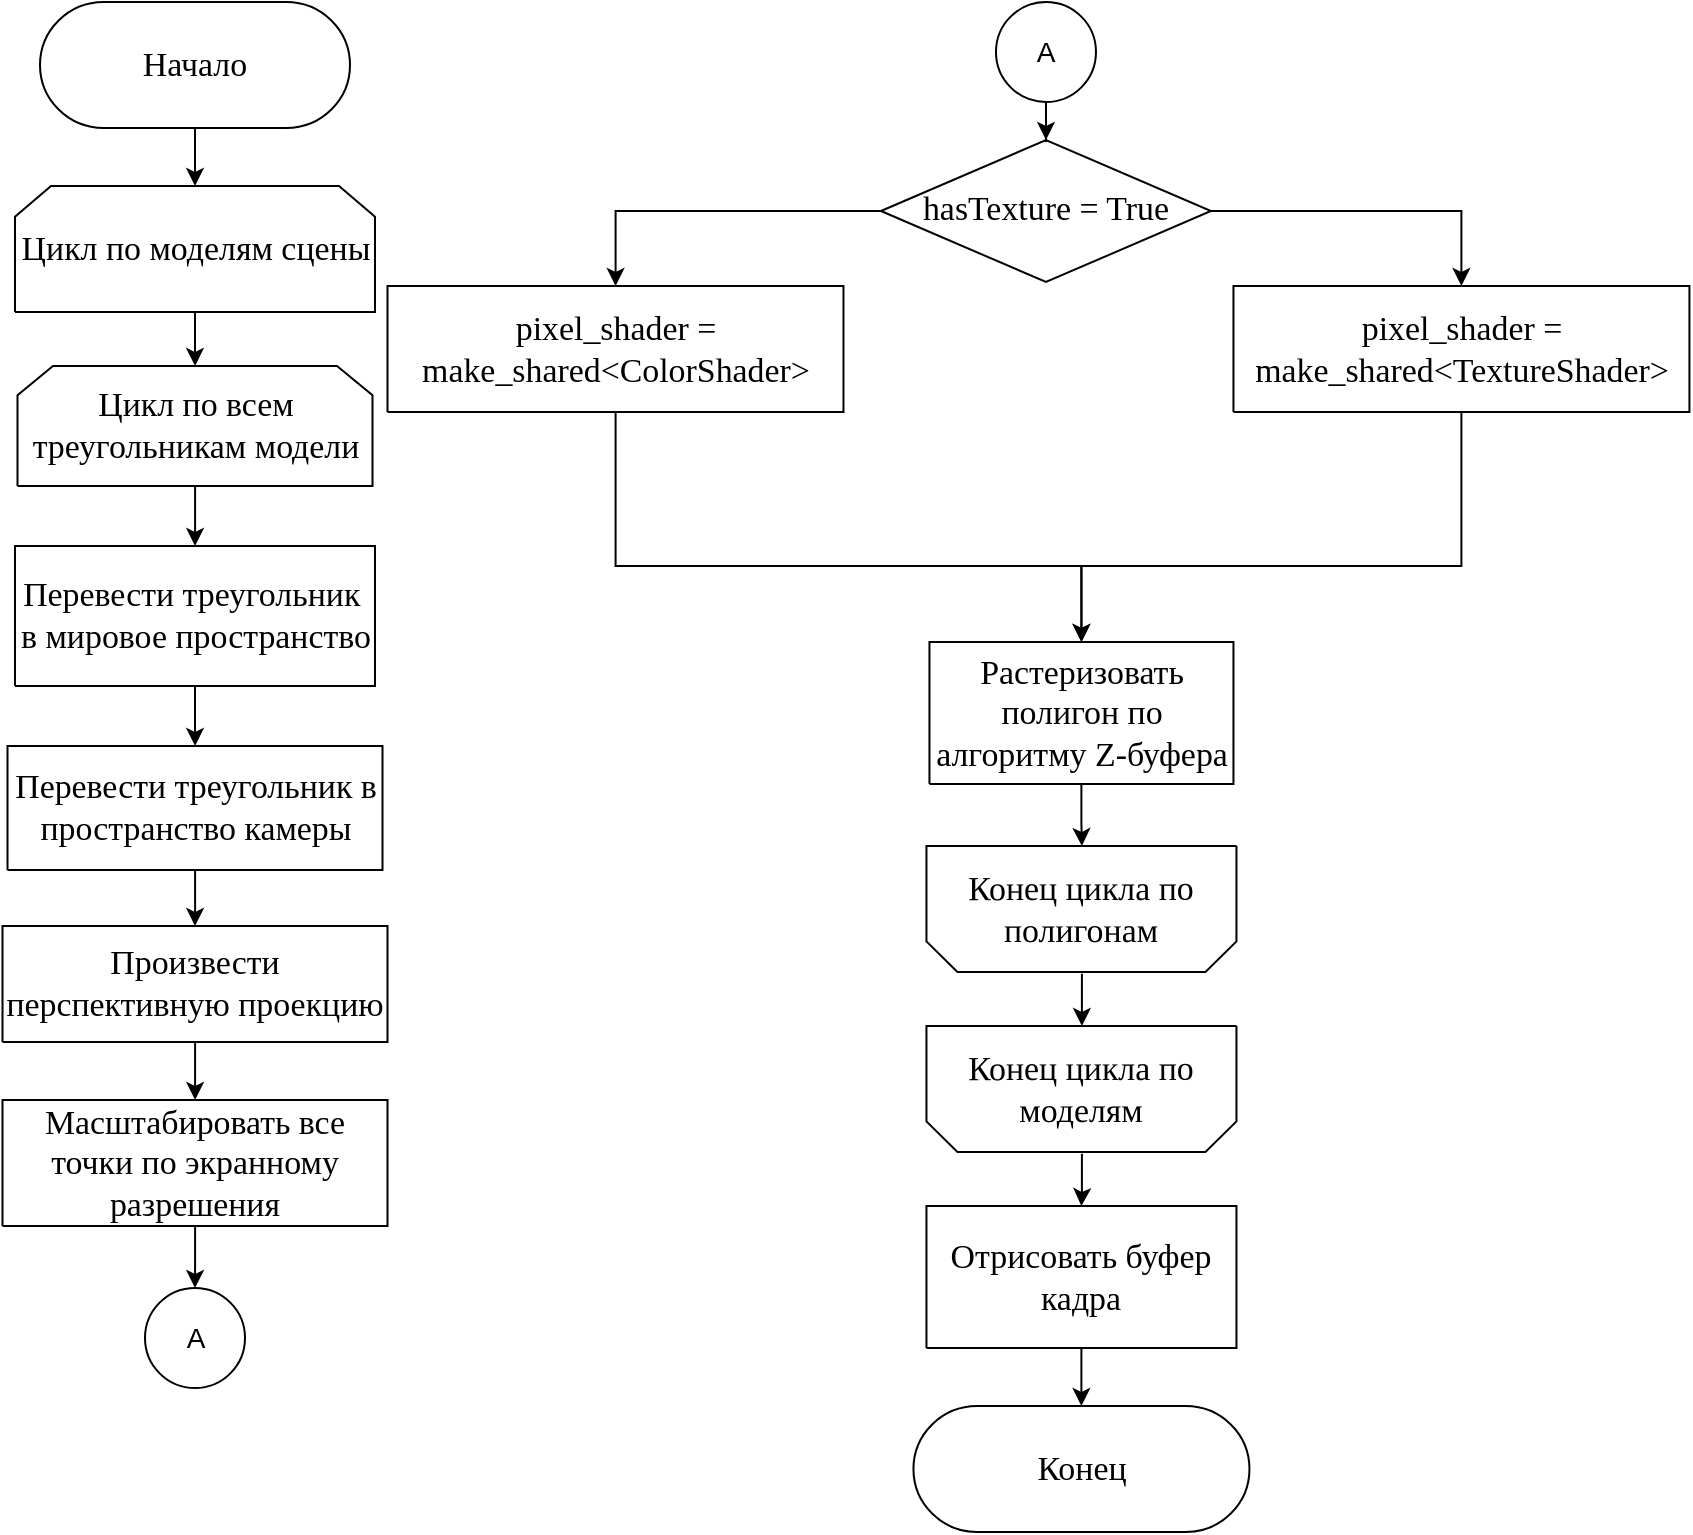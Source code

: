 <mxfile version="22.1.7" type="device" pages="3">
  <diagram name="Общий алгоритм" id="Page-1">
    <mxGraphModel dx="1235" dy="675" grid="1" gridSize="10" guides="1" tooltips="1" connect="1" arrows="1" fold="1" page="1" pageScale="1" pageWidth="827" pageHeight="1169" math="0" shadow="0">
      <root>
        <mxCell id="0" />
        <mxCell id="1" value="Блок-схема" parent="0" />
        <mxCell id="8_NHjMokh_QPJ7agz6Y8-74" style="edgeStyle=orthogonalEdgeStyle;rounded=0;orthogonalLoop=1;jettySize=auto;html=1;fontSize=14;endArrow=classic;endFill=1;" parent="1" source="3" target="4" edge="1">
          <mxGeometry relative="1" as="geometry" />
        </mxCell>
        <mxCell id="3" value="&lt;div style=&quot;font-size: 1px&quot;&gt;&lt;font style=&quot;font-size:16.93px;font-family:Calibri;color:#000000;direction:ltr;letter-spacing:0px;line-height:120%;opacity:1&quot;&gt;Начало&lt;br/&gt;&lt;/font&gt;&lt;/div&gt;" style="verticalAlign=middle;align=center;vsdxID=1;fillColor=#FFFFFF;gradientColor=none;shape=stencil(tVJBDsIgEHwNRxoEG+O51n8QS9uNCM2Ctv5eEI2ttV6Mt9md2d0MDBGFa2WnCGfOoz2qHirfErEjnINpFYIPiIiSiKK2qBq0Z1OlupNRGdHJXuKGIc1xluV5nOLsmjorxu71Psk1mJF8s83WX+USD4HD+XZ86PMkX1745KkcwFG0XnqwZsJpiY2i4RSttWwmlOuV6mbtj17m1n9ysvySf/ESwOtPa9A6RWLMv2cgtFJ+RHkD);strokeColor=#000000;spacingTop=-1;spacingBottom=-1;spacingLeft=-1;spacingRight=-1;points=[[0.5,0,0],[0.5,0.5,0],[1,0.5,0]];labelBackgroundColor=none;rounded=0;html=1;whiteSpace=wrap;" parent="1" vertex="1">
          <mxGeometry x="40" y="88" width="155" height="63" as="geometry" />
        </mxCell>
        <mxCell id="8_NHjMokh_QPJ7agz6Y8-72" value="" style="edgeStyle=orthogonalEdgeStyle;rounded=0;orthogonalLoop=1;jettySize=auto;html=1;fontSize=14;endArrow=classic;endFill=1;" parent="1" source="4" target="5" edge="1">
          <mxGeometry relative="1" as="geometry" />
        </mxCell>
        <mxCell id="4" value="&lt;div style=&quot;font-size: 1px&quot;&gt;&lt;font style=&quot;font-size:16.93px;font-family:Calibri;color:#000000;direction:ltr;letter-spacing:0px;line-height:120%;opacity:1&quot;&gt;Цикл по моделям сцены&lt;br/&gt;&lt;/font&gt;&lt;/div&gt;" style="verticalAlign=middle;align=center;vsdxID=2;fillColor=#FFFFFF;gradientColor=none;shape=stencil(xZTbDoIwDIafZpeQsWHUaw+Jj7HogMa5kTIV3t6RaWAeUKPGux7+tvmapoTPqkKUkjBaWTRbeYSNLQifE8ZAFxLBOovwBeGzzKDM0ez1xvulaJWttTOHtkPt62hbwWjjvYR6f+mlCnRPekl+Qyxw7XJ4Fq90Bhps4yuwuRd90pfWkaihitBYYcHogE4JzGXkZkaZEnmQqo5Sljfhl5BYGnP+GCqJ03EIxOPRdBCm6/g2TvI2zjScPQj+qvLzBU2CBf1xPb85378d7yCOM7r/kIFS/r3089f/xIX8L+KLEw==);points=[[1,0.5,0],[0.5,0.5,0],[0.5,0,0],[0.05,0.12,0],[0.95,0.12,0],[1,0.12,0]];labelBackgroundColor=none;rounded=0;html=1;whiteSpace=wrap;" parent="1" vertex="1">
          <mxGeometry x="27.5" y="180" width="180" height="63" as="geometry" />
        </mxCell>
        <mxCell id="8_NHjMokh_QPJ7agz6Y8-68" style="edgeStyle=orthogonalEdgeStyle;rounded=0;orthogonalLoop=1;jettySize=auto;html=1;entryX=0.5;entryY=0;entryDx=0;entryDy=0;entryPerimeter=0;fontSize=14;endArrow=classic;endFill=1;" parent="1" source="5" target="6" edge="1">
          <mxGeometry relative="1" as="geometry" />
        </mxCell>
        <mxCell id="5" value="&lt;div style=&quot;font-size: 1px&quot;&gt;&lt;font style=&quot;font-size:16.93px;font-family:Calibri;color:#000000;direction:ltr;letter-spacing:0px;line-height:120%;opacity:1&quot;&gt;Цикл по всем треугольникам модели&lt;br&gt;&lt;/font&gt;&lt;/div&gt;" style="verticalAlign=middle;align=center;vsdxID=17;fillColor=#FFFFFF;gradientColor=none;shape=stencil(xZTbDoIwDIafZpeQsWHUaw+Jj7HogMa5kTIV3t6RaWAeUKPGux7+tvmapoTPqkKUkjBaWTRbeYSNLQifE8ZAFxLBOovwBeGzzKDM0ez1xvulaJWttTOHtkPt62hbwWjjvYR6f+mlCnRPekl+Qyxw7XJ4Fq90Bhps4yuwuRd90pfWkaihitBYYcHogE4JzGXkZkaZEnmQqo5Sljfhl5BYGnP+GCqJ03EIxOPRdBCm6/g2TvI2zjScPQj+qvLzBU2CBf1xPb85378d7yCOM7r/kIFS/r3089f/xIX8L+KLEw==);points=[[1,0.5,0],[0.5,0.5,0],[0.5,0,0],[0.05,0.12,0],[0.95,0.12,0],[1,0.12,0]];labelBackgroundColor=none;rounded=0;html=1;whiteSpace=wrap;" parent="1" vertex="1">
          <mxGeometry x="28.75" y="270" width="177.5" height="60" as="geometry" />
        </mxCell>
        <mxCell id="8_NHjMokh_QPJ7agz6Y8-70" style="edgeStyle=orthogonalEdgeStyle;rounded=0;orthogonalLoop=1;jettySize=auto;html=1;fontSize=14;endArrow=classic;endFill=1;" parent="1" source="6" target="7" edge="1">
          <mxGeometry relative="1" as="geometry" />
        </mxCell>
        <mxCell id="6" value="&lt;div style=&quot;font-size: 1px&quot;&gt;&lt;font style=&quot;font-size:16.93px;font-family:Calibri;color:#000000;direction:ltr;letter-spacing:0px;line-height:120%;opacity:1&quot;&gt;Перевести треугольник&amp;nbsp; в мировое пространство&lt;br&gt;&lt;/font&gt;&lt;/div&gt;" style="verticalAlign=middle;align=center;vsdxID=19;fillColor=#FFFFFF;gradientColor=none;shape=stencil(nZBLDoAgDERP0z3SIyjew0SURgSD+Lu9kMZoXLhwN9O+tukAlrNpJg1SzDH4QW/URgNYgZTkjA4UkwJUgGXng+6DX1zLfmoymdXo17xh5zmRJ6Q42BWCfc2oJfdAr+Yv+AP9Cb7OJ3H/2JG1HNGz/84klThPVCc=);strokeColor=#000000;spacingTop=-1;spacingBottom=-1;spacingLeft=-1;spacingRight=-1;points=[[1,0.5,0],[0.5,0.5,0],[0.5,0,0]];labelBackgroundColor=none;rounded=0;html=1;whiteSpace=wrap;" parent="1" vertex="1">
          <mxGeometry x="27.5" y="360" width="180" height="70" as="geometry" />
        </mxCell>
        <mxCell id="8_NHjMokh_QPJ7agz6Y8-71" style="edgeStyle=orthogonalEdgeStyle;rounded=0;orthogonalLoop=1;jettySize=auto;html=1;entryX=0.5;entryY=0;entryDx=0;entryDy=0;entryPerimeter=0;fontSize=14;endArrow=classic;endFill=1;" parent="1" source="7" target="8" edge="1">
          <mxGeometry relative="1" as="geometry" />
        </mxCell>
        <mxCell id="7" value="&lt;div style=&quot;font-size: 1px&quot;&gt;&lt;font style=&quot;font-size:16.93px;font-family:Calibri;color:#000000;direction:ltr;letter-spacing:0px;line-height:120%;opacity:1&quot;&gt;Перевести треугольник&amp;nbsp;в пространство камеры&lt;br&gt;&lt;/font&gt;&lt;/div&gt;" style="verticalAlign=middle;align=center;vsdxID=20;fillColor=#FFFFFF;gradientColor=none;shape=stencil(nZBLDoAgDERP0z3SIyjew0SURgSD+Lu9kMZoXLhwN9O+tukAlrNpJg1SzDH4QW/URgNYgZTkjA4UkwJUgGXng+6DX1zLfmoymdXo17xh5zmRJ6Q42BWCfc2oJfdAr+Yv+AP9Cb7OJ3H/2JG1HNGz/84klThPVCc=);strokeColor=#000000;spacingTop=-1;spacingBottom=-1;spacingLeft=-1;spacingRight=-1;points=[[1,0.5,0],[0.5,0.5,0],[0.5,0,0]];labelBackgroundColor=none;rounded=0;html=1;whiteSpace=wrap;" parent="1" vertex="1">
          <mxGeometry x="23.75" y="460" width="187.5" height="62" as="geometry" />
        </mxCell>
        <mxCell id="8_NHjMokh_QPJ7agz6Y8-62" value="" style="edgeStyle=orthogonalEdgeStyle;rounded=0;orthogonalLoop=1;jettySize=auto;html=1;fontSize=14;endArrow=classic;endFill=1;" parent="1" source="8" target="8_NHjMokh_QPJ7agz6Y8-57" edge="1">
          <mxGeometry relative="1" as="geometry" />
        </mxCell>
        <mxCell id="8" value="&lt;div style=&quot;font-size: 1px&quot;&gt;&lt;font style=&quot;font-size:16.93px;font-family:Calibri;color:#000000;direction:ltr;letter-spacing:0px;line-height:120%;opacity:1&quot;&gt;Произвести перспективную проекцию&lt;br/&gt;&lt;/font&gt;&lt;/div&gt;" style="verticalAlign=middle;align=center;vsdxID=21;fillColor=#FFFFFF;gradientColor=none;shape=stencil(nZBLDoAgDERP0z3SIyjew0SURgSD+Lu9kMZoXLhwN9O+tukAlrNpJg1SzDH4QW/URgNYgZTkjA4UkwJUgGXng+6DX1zLfmoymdXo17xh5zmRJ6Q42BWCfc2oJfdAr+Yv+AP9Cb7OJ3H/2JG1HNGz/84klThPVCc=);strokeColor=#000000;spacingTop=-1;spacingBottom=-1;spacingLeft=-1;spacingRight=-1;points=[[1,0.5,0],[0.5,0.5,0],[0.5,0,0]];labelBackgroundColor=none;rounded=0;html=1;whiteSpace=wrap;" parent="1" vertex="1">
          <mxGeometry x="21.25" y="550" width="192.5" height="58" as="geometry" />
        </mxCell>
        <mxCell id="gjsm4M75Ofh1MULtZ7m3-27" style="edgeStyle=orthogonalEdgeStyle;rounded=0;orthogonalLoop=1;jettySize=auto;html=1;" edge="1" parent="1" source="10" target="12">
          <mxGeometry relative="1" as="geometry" />
        </mxCell>
        <mxCell id="gjsm4M75Ofh1MULtZ7m3-30" style="edgeStyle=orthogonalEdgeStyle;rounded=0;orthogonalLoop=1;jettySize=auto;html=1;" edge="1" parent="1" source="10" target="gjsm4M75Ofh1MULtZ7m3-29">
          <mxGeometry relative="1" as="geometry" />
        </mxCell>
        <mxCell id="10" style="vsdxID=23;fillColor=#FFFFFF;gradientColor=none;shape=stencil(UzV2Ls5ILEhVNTIoLinKz04tz0wpyVA1dlE1MsrMy0gtyiwBslSNXVWNndPyi1LTi/JL81Ig/IJEkEoQKze/DGRCBUSfAUiHkUElhGcK4bpBVOZk5iGpNEVVikeloQHZpsK0YlWLz1QgA+HFtMycHEgIIcujBwlQCBKcxq4A);strokeColor=#000000;spacingTop=-1;spacingBottom=-1;spacingLeft=-1;spacingRight=-1;points=[[1,0.5,0],[0.5,0,0],[0.5,0,0]];labelBackgroundColor=none;rounded=0;html=1;whiteSpace=wrap;" parent="1" vertex="1">
          <mxGeometry x="460.49" y="157" width="165" height="71" as="geometry" />
        </mxCell>
        <mxCell id="11" value="&lt;div style=&quot;&quot;&gt;&lt;font face=&quot;Calibri&quot;&gt;&lt;span style=&quot;font-size: 16.93px;&quot;&gt;hasTexture = True&lt;/span&gt;&lt;/font&gt;&lt;/div&gt;" style="text;vsdxID=23;fillColor=none;gradientColor=none;strokeColor=none;spacingTop=-1;spacingBottom=-1;spacingLeft=-1;spacingRight=-1;points=[[1,0.5,0],[0.5,0,0],[0.5,0,0]];labelBackgroundColor=none;rounded=0;html=1;whiteSpace=wrap;verticalAlign=middle;align=center;;html=1;" parent="10" vertex="1">
          <mxGeometry x="13.77" y="8.27" width="137.7" height="53.77" as="geometry" />
        </mxCell>
        <mxCell id="12" value="&lt;div style=&quot;font-size: 1px&quot;&gt;&lt;font style=&quot;font-size:16.93px;font-family:Calibri;color:#000000;direction:ltr;letter-spacing:0px;line-height:120%;opacity:1&quot;&gt;pixel_shader = make_shared&amp;lt;TextureShader&amp;gt;&lt;br&gt;&lt;/font&gt;&lt;/div&gt;" style="verticalAlign=middle;align=center;vsdxID=24;fillColor=#FFFFFF;gradientColor=none;shape=stencil(nZBLDoAgDERP0z3SIyjew0SURgSD+Lu9kMZoXLhwN9O+tukAlrNpJg1SzDH4QW/URgNYgZTkjA4UkwJUgGXng+6DX1zLfmoymdXo17xh5zmRJ6Q42BWCfc2oJfdAr+Yv+AP9Cb7OJ3H/2JG1HNGz/84klThPVCc=);strokeColor=#000000;spacingTop=-1;spacingBottom=-1;spacingLeft=-1;spacingRight=-1;points=[[1,0.5,0],[0.5,0.5,0],[0.5,0,0]];labelBackgroundColor=none;rounded=0;html=1;whiteSpace=wrap;" parent="1" vertex="1">
          <mxGeometry x="636.73" y="230" width="227.99" height="63" as="geometry" />
        </mxCell>
        <mxCell id="8_NHjMokh_QPJ7agz6Y8-75" style="edgeStyle=orthogonalEdgeStyle;rounded=0;orthogonalLoop=1;jettySize=auto;html=1;fontSize=14;endArrow=classic;endFill=1;" parent="1" source="15" target="17" edge="1">
          <mxGeometry relative="1" as="geometry" />
        </mxCell>
        <mxCell id="15" value="&lt;div style=&quot;font-size: 1px&quot;&gt;&lt;p style=&quot;align:center;margin-left:0;margin-right:0;margin-top:0px;margin-bottom:0px;text-indent:0;valign:middle;direction:ltr;&quot;&gt;&lt;font style=&quot;font-size:16.93px;font-family:Calibri;color:#000000;direction:ltr;letter-spacing:0px;line-height:120%;opacity:1&quot;&gt;Растеризовать полигон по алгоритму &lt;/font&gt;&lt;font style=&quot;font-size:16.93px;font-family:Themed;color:#000000;direction:ltr;letter-spacing:0px;line-height:120%;opacity:1&quot;&gt;Z-&lt;/font&gt;&lt;font style=&quot;font-size:16.93px;font-family:Themed;color:#000000;direction:ltr;letter-spacing:0px;line-height:120%;opacity:1&quot;&gt;буфера&lt;br/&gt;&lt;/font&gt;&lt;/p&gt;&lt;/div&gt;" style="verticalAlign=middle;align=center;vsdxID=26;fillColor=#FFFFFF;gradientColor=none;shape=stencil(nZBLDoAgDERP0z3SIyjew0SURgSD+Lu9kMZoXLhwN9O+tukAlrNpJg1SzDH4QW/URgNYgZTkjA4UkwJUgGXng+6DX1zLfmoymdXo17xh5zmRJ6Q42BWCfc2oJfdAr+Yv+AP9Cb7OJ3H/2JG1HNGz/84klThPVCc=);strokeColor=#000000;spacingTop=-1;spacingBottom=-1;spacingLeft=-1;spacingRight=-1;points=[[1,0.5,0],[0.5,0.5,0],[0.5,0,0]];labelBackgroundColor=none;rounded=0;html=1;whiteSpace=wrap;" parent="1" vertex="1">
          <mxGeometry x="484.73" y="408" width="152" height="71" as="geometry" />
        </mxCell>
        <mxCell id="16" style="vsdxID=37;rotation=180;fillColor=#FFFFFF;gradientColor=none;shape=stencil(xZTbDoIwDIafZpeQsWHUaw+Jj7HogMa5kTIV3t6RaWAeUKPGux7+tvmapoTPqkKUkjBaWTRbeYSNLQifE8ZAFxLBOovwBeGzzKDM0ez1xvulaJWttTOHtkPt62hbwWjjvYR6f+mlCnRPekl+Qyxw7XJ4Fq90Bhps4yuwuRd90pfWkaihitBYYcHogE4JzGXkZkaZEnmQqo5Sljfhl5BYGnP+GCqJ03EIxOPRdBCm6/g2TvI2zjScPQj+qvLzBU2CBf1xPb85378d7yCOM7r/kIFS/r3089f/xIX8L+KLEw==);points=[[1,0.5,0],[0.5,0.5,0],[0.5,0,0],[0.05,0.12,0],[0.95,0.12,0],[1,0.12,0]];labelBackgroundColor=none;rounded=0;html=1;whiteSpace=wrap;" parent="1" vertex="1">
          <mxGeometry x="483.23" y="510" width="155" height="63" as="geometry" />
        </mxCell>
        <mxCell id="17" value="&lt;div style=&quot;font-size: 1px&quot;&gt;&lt;font style=&quot;font-size:16.93px;font-family:Calibri;color:#000000;direction:ltr;letter-spacing:0px;line-height:120%;opacity:1&quot;&gt;Конец цикла по полигонам&lt;br/&gt;&lt;/font&gt;&lt;/div&gt;" style="text;vsdxID=37;rotation=359.91;fillColor=none;gradientColor=none;points=[[1,0.5,0],[0.5,0.5,0],[0.5,0,0],[0.05,0.12,0],[0.95,0.12,0],[1,0.12,0]];labelBackgroundColor=none;rounded=0;html=1;whiteSpace=wrap;verticalAlign=middle;align=center;strokeColor=none;;html=1;" parent="16" vertex="1">
          <mxGeometry width="155.49" height="63.91" as="geometry" />
        </mxCell>
        <mxCell id="18" style="vsdxID=43;rotation=180;fillColor=#FFFFFF;gradientColor=none;shape=stencil(xZTbDoIwDIafZpeQsWHUaw+Jj7HogMa5kTIV3t6RaWAeUKPGux7+tvmapoTPqkKUkjBaWTRbeYSNLQifE8ZAFxLBOovwBeGzzKDM0ez1xvulaJWttTOHtkPt62hbwWjjvYR6f+mlCnRPekl+Qyxw7XJ4Fq90Bhps4yuwuRd90pfWkaihitBYYcHogE4JzGXkZkaZEnmQqo5Sljfhl5BYGnP+GCqJ03EIxOPRdBCm6/g2TvI2zjScPQj+qvLzBU2CBf1xPb85378d7yCOM7r/kIFS/r3089f/xIX8L+KLEw==);points=[[1,0.5,0],[0.5,0.5,0],[0.5,0,0],[0.05,0.12,0],[0.95,0.12,0],[1,0.12,0]];labelBackgroundColor=none;rounded=0;html=1;whiteSpace=wrap;" parent="1" vertex="1">
          <mxGeometry x="483.23" y="600" width="155" height="63" as="geometry" />
        </mxCell>
        <mxCell id="19" value="&lt;div style=&quot;font-size: 1px&quot;&gt;&lt;font style=&quot;font-size:16.93px;font-family:Calibri;color:#000000;direction:ltr;letter-spacing:0px;line-height:120%;opacity:1&quot;&gt;Конец цикла по моделям&lt;br/&gt;&lt;/font&gt;&lt;/div&gt;" style="text;vsdxID=43;rotation=359.91;fillColor=none;gradientColor=none;points=[[1,0.5,0],[0.5,0.5,0],[0.5,0,0],[0.05,0.12,0],[0.95,0.12,0],[1,0.12,0]];labelBackgroundColor=none;rounded=0;html=1;whiteSpace=wrap;verticalAlign=middle;align=center;strokeColor=none;;html=1;" parent="18" vertex="1">
          <mxGeometry width="155.49" height="63.91" as="geometry" />
        </mxCell>
        <mxCell id="8_NHjMokh_QPJ7agz6Y8-48" style="edgeStyle=orthogonalEdgeStyle;rounded=0;orthogonalLoop=1;jettySize=auto;html=1;" parent="1" source="20" target="21" edge="1">
          <mxGeometry relative="1" as="geometry" />
        </mxCell>
        <mxCell id="20" value="&lt;div style=&quot;font-size: 1px&quot;&gt;&lt;font style=&quot;font-size:16.93px;font-family:Calibri;color:#000000;direction:ltr;letter-spacing:0px;line-height:120%;opacity:1&quot;&gt;Отрисовать буфер кадра&lt;br/&gt;&lt;/font&gt;&lt;/div&gt;" style="verticalAlign=middle;align=center;vsdxID=44;fillColor=#FFFFFF;gradientColor=none;shape=stencil(nZBLDoAgDERP0z3SIyjew0SURgSD+Lu9kMZoXLhwN9O+tukAlrNpJg1SzDH4QW/URgNYgZTkjA4UkwJUgGXng+6DX1zLfmoymdXo17xh5zmRJ6Q42BWCfc2oJfdAr+Yv+AP9Cb7OJ3H/2JG1HNGz/84klThPVCc=);strokeColor=#000000;spacingTop=-1;spacingBottom=-1;spacingLeft=-1;spacingRight=-1;points=[[1,0.5,0],[0.5,0.5,0],[0.5,0,0]];labelBackgroundColor=none;rounded=0;html=1;whiteSpace=wrap;" parent="1" vertex="1">
          <mxGeometry x="483.23" y="690" width="155" height="71" as="geometry" />
        </mxCell>
        <mxCell id="21" value="&lt;div style=&quot;font-size: 1px&quot;&gt;&lt;font style=&quot;font-size:16.93px;font-family:Calibri;color:#000000;direction:ltr;letter-spacing:0px;line-height:120%;opacity:1&quot;&gt;Конец&lt;br/&gt;&lt;/font&gt;&lt;/div&gt;" style="verticalAlign=middle;align=center;vsdxID=45;fillColor=#FFFFFF;gradientColor=none;shape=stencil(tVLREoIgEPwaHnEQqrFn0/9gEpWJwDko7e+DsEkze2l627vdu5uFRSy3Le8EosQ6MCfRy8q1iB0QpVK3AqTzCLECsbw2IBowF13FuuNBGdDZXMOGIc6lWbLfhSlKbmOHkEddRrmSeiLP0oRsvsk5HD0Hy+0w6rdRvr7wyWM+SIvBOO6k0TNOcWgE9qdwrXgzo2wvRLdof/SytP6Tk/WX/IsXD15/WkulYiSm/HsGfCvmhxV3);strokeColor=#000000;spacingTop=-1;spacingBottom=-1;spacingLeft=-1;spacingRight=-1;points=[[0.5,0,0],[0.5,0.5,0],[1,0.5,0]];labelBackgroundColor=none;rounded=0;html=1;whiteSpace=wrap;" parent="1" vertex="1">
          <mxGeometry x="476.73" y="790" width="168" height="63" as="geometry" />
        </mxCell>
        <mxCell id="8_NHjMokh_QPJ7agz6Y8-46" style="edgeStyle=orthogonalEdgeStyle;rounded=0;orthogonalLoop=1;jettySize=auto;html=1;" parent="1" source="17" target="19" edge="1">
          <mxGeometry relative="1" as="geometry" />
        </mxCell>
        <mxCell id="8_NHjMokh_QPJ7agz6Y8-47" style="edgeStyle=orthogonalEdgeStyle;rounded=0;orthogonalLoop=1;jettySize=auto;html=1;" parent="1" source="19" target="20" edge="1">
          <mxGeometry relative="1" as="geometry" />
        </mxCell>
        <mxCell id="8_NHjMokh_QPJ7agz6Y8-63" value="" style="edgeStyle=orthogonalEdgeStyle;rounded=0;orthogonalLoop=1;jettySize=auto;html=1;fontSize=14;endArrow=classic;endFill=1;" parent="1" source="8_NHjMokh_QPJ7agz6Y8-57" target="8_NHjMokh_QPJ7agz6Y8-61" edge="1">
          <mxGeometry relative="1" as="geometry" />
        </mxCell>
        <mxCell id="8_NHjMokh_QPJ7agz6Y8-57" value="&lt;div style=&quot;font-size: 1px&quot;&gt;&lt;font style=&quot;font-size:16.93px;font-family:Calibri;color:#000000;direction:ltr;letter-spacing:0px;line-height:120%;opacity:1&quot;&gt;Масштабировать все точки по экранному разрешения&lt;br&gt;&lt;/font&gt;&lt;/div&gt;" style="verticalAlign=middle;align=center;vsdxID=22;fillColor=#FFFFFF;gradientColor=none;shape=stencil(nZBLDoAgDERP0z3SIyjew0SURgSD+Lu9kMZoXLhwN9O+tukAlrNpJg1SzDH4QW/URgNYgZTkjA4UkwJUgGXng+6DX1zLfmoymdXo17xh5zmRJ6Q42BWCfc2oJfdAr+Yv+AP9Cb7OJ3H/2JG1HNGz/84klThPVCc=);strokeColor=#000000;spacingTop=-1;spacingBottom=-1;spacingLeft=-1;spacingRight=-1;points=[[1,0.5,0],[0.5,0.5,0],[0.5,0,0]];labelBackgroundColor=none;rounded=0;html=1;whiteSpace=wrap;" parent="1" vertex="1">
          <mxGeometry x="21.25" y="637" width="192.5" height="63" as="geometry" />
        </mxCell>
        <mxCell id="8_NHjMokh_QPJ7agz6Y8-60" style="edgeStyle=orthogonalEdgeStyle;rounded=0;orthogonalLoop=1;jettySize=auto;html=1;entryX=0.5;entryY=0;entryDx=0;entryDy=0;entryPerimeter=0;fontSize=14;endArrow=classic;endFill=1;" parent="1" source="8_NHjMokh_QPJ7agz6Y8-58" target="10" edge="1">
          <mxGeometry relative="1" as="geometry" />
        </mxCell>
        <mxCell id="8_NHjMokh_QPJ7agz6Y8-58" value="А" style="ellipse;whiteSpace=wrap;html=1;aspect=fixed;fontSize=14;" parent="1" vertex="1">
          <mxGeometry x="517.99" y="88" width="50" height="50" as="geometry" />
        </mxCell>
        <mxCell id="8_NHjMokh_QPJ7agz6Y8-61" value="А" style="ellipse;whiteSpace=wrap;html=1;aspect=fixed;fontSize=14;" parent="1" vertex="1">
          <mxGeometry x="92.5" y="731" width="50" height="50" as="geometry" />
        </mxCell>
        <mxCell id="gjsm4M75Ofh1MULtZ7m3-29" value="&lt;div style=&quot;font-size: 1px&quot;&gt;&lt;font style=&quot;font-size:16.93px;font-family:Calibri;color:#000000;direction:ltr;letter-spacing:0px;line-height:120%;opacity:1&quot;&gt;pixel_shader = make_shared&amp;lt;ColorShader&amp;gt;&lt;br&gt;&lt;/font&gt;&lt;/div&gt;" style="verticalAlign=middle;align=center;vsdxID=24;fillColor=#FFFFFF;gradientColor=none;shape=stencil(nZBLDoAgDERP0z3SIyjew0SURgSD+Lu9kMZoXLhwN9O+tukAlrNpJg1SzDH4QW/URgNYgZTkjA4UkwJUgGXng+6DX1zLfmoymdXo17xh5zmRJ6Q42BWCfc2oJfdAr+Yv+AP9Cb7OJ3H/2JG1HNGz/84klThPVCc=);strokeColor=#000000;spacingTop=-1;spacingBottom=-1;spacingLeft=-1;spacingRight=-1;points=[[1,0.5,0],[0.5,0.5,0],[0.5,0,0]];labelBackgroundColor=none;rounded=0;html=1;whiteSpace=wrap;" vertex="1" parent="1">
          <mxGeometry x="213.75" y="230" width="227.99" height="63" as="geometry" />
        </mxCell>
        <mxCell id="gjsm4M75Ofh1MULtZ7m3-33" style="edgeStyle=orthogonalEdgeStyle;rounded=0;orthogonalLoop=1;jettySize=auto;html=1;entryX=0.5;entryY=0;entryDx=0;entryDy=0;entryPerimeter=0;" edge="1" parent="1" source="gjsm4M75Ofh1MULtZ7m3-29" target="15">
          <mxGeometry relative="1" as="geometry">
            <Array as="points">
              <mxPoint x="328" y="370" />
              <mxPoint x="561" y="370" />
            </Array>
          </mxGeometry>
        </mxCell>
        <mxCell id="gjsm4M75Ofh1MULtZ7m3-34" style="edgeStyle=orthogonalEdgeStyle;rounded=0;orthogonalLoop=1;jettySize=auto;html=1;entryX=0.5;entryY=0;entryDx=0;entryDy=0;entryPerimeter=0;" edge="1" parent="1" source="12" target="15">
          <mxGeometry relative="1" as="geometry">
            <Array as="points">
              <mxPoint x="751" y="370" />
              <mxPoint x="561" y="370" />
            </Array>
          </mxGeometry>
        </mxCell>
        <mxCell id="2" value="Соединительная линия" parent="0" />
        <mxCell id="22" parent="2" vertex="1">
          <mxGeometry x="537.49" y="501" as="geometry" />
        </mxCell>
        <mxCell id="24" parent="2" vertex="1">
          <mxGeometry x="665.49" y="489" as="geometry" />
        </mxCell>
      </root>
    </mxGraphModel>
  </diagram>
  <diagram id="hcoxciQwNObmBV3FSY4Z" name="Z-buffer">
    <mxGraphModel dx="1050" dy="574" grid="1" gridSize="10" guides="1" tooltips="1" connect="1" arrows="1" fold="1" page="1" pageScale="1" pageWidth="827" pageHeight="1169" math="0" shadow="0">
      <root>
        <mxCell id="0" />
        <mxCell id="1" parent="0" />
        <mxCell id="fSO5n8aEdxcCxNCguyk1-3" style="edgeStyle=orthogonalEdgeStyle;rounded=0;orthogonalLoop=1;jettySize=auto;html=1;entryX=0.5;entryY=0;entryDx=0;entryDy=0;entryPerimeter=0;" parent="1" source="fSO5n8aEdxcCxNCguyk1-1" target="ySuVg38aTW8uQhe52S4I-8" edge="1">
          <mxGeometry relative="1" as="geometry" />
        </mxCell>
        <mxCell id="fSO5n8aEdxcCxNCguyk1-1" value="А" style="ellipse;whiteSpace=wrap;html=1;aspect=fixed;fontSize=14;" parent="1" vertex="1">
          <mxGeometry x="430" y="290" width="50" height="50" as="geometry" />
        </mxCell>
        <mxCell id="fSO5n8aEdxcCxNCguyk1-4" value="А" style="ellipse;whiteSpace=wrap;html=1;aspect=fixed;fontSize=14;" parent="1" vertex="1">
          <mxGeometry x="230.0" y="740" width="50" height="50" as="geometry" />
        </mxCell>
        <mxCell id="fSO5n8aEdxcCxNCguyk1-5" style="edgeStyle=orthogonalEdgeStyle;rounded=0;orthogonalLoop=1;jettySize=auto;html=1;entryX=0.5;entryY=0;entryDx=0;entryDy=0;" parent="1" source="ySuVg38aTW8uQhe52S4I-7" target="fSO5n8aEdxcCxNCguyk1-4" edge="1">
          <mxGeometry relative="1" as="geometry" />
        </mxCell>
        <mxCell id="fSO5n8aEdxcCxNCguyk1-6" style="edgeStyle=orthogonalEdgeStyle;rounded=0;orthogonalLoop=1;jettySize=auto;html=1;entryX=0.5;entryY=0;entryDx=0;entryDy=0;entryPerimeter=0;" parent="1" source="ySuVg38aTW8uQhe52S4I-5" target="ySuVg38aTW8uQhe52S4I-7" edge="1">
          <mxGeometry relative="1" as="geometry" />
        </mxCell>
        <mxCell id="fSO5n8aEdxcCxNCguyk1-7" style="edgeStyle=orthogonalEdgeStyle;rounded=0;orthogonalLoop=1;jettySize=auto;html=1;entryX=0.5;entryY=0;entryDx=0;entryDy=0;entryPerimeter=0;" parent="1" source="ySuVg38aTW8uQhe52S4I-6" target="ySuVg38aTW8uQhe52S4I-5" edge="1">
          <mxGeometry relative="1" as="geometry" />
        </mxCell>
        <mxCell id="fSO5n8aEdxcCxNCguyk1-9" style="edgeStyle=orthogonalEdgeStyle;rounded=0;orthogonalLoop=1;jettySize=auto;html=1;entryX=0.5;entryY=0;entryDx=0;entryDy=0;entryPerimeter=0;" parent="1" source="ySuVg38aTW8uQhe52S4I-4" target="ySuVg38aTW8uQhe52S4I-6" edge="1">
          <mxGeometry relative="1" as="geometry" />
        </mxCell>
        <mxCell id="fSO5n8aEdxcCxNCguyk1-10" style="edgeStyle=orthogonalEdgeStyle;rounded=0;orthogonalLoop=1;jettySize=auto;html=1;entryX=0.5;entryY=0;entryDx=0;entryDy=0;entryPerimeter=0;" parent="1" source="ySuVg38aTW8uQhe52S4I-3" target="ySuVg38aTW8uQhe52S4I-4" edge="1">
          <mxGeometry relative="1" as="geometry" />
        </mxCell>
        <mxCell id="fSO5n8aEdxcCxNCguyk1-12" style="edgeStyle=orthogonalEdgeStyle;rounded=0;orthogonalLoop=1;jettySize=auto;html=1;entryX=0.5;entryY=0;entryDx=0;entryDy=0;entryPerimeter=0;" parent="1" source="ySuVg38aTW8uQhe52S4I-2" target="ySuVg38aTW8uQhe52S4I-3" edge="1">
          <mxGeometry relative="1" as="geometry" />
        </mxCell>
        <mxCell id="fSO5n8aEdxcCxNCguyk1-13" style="edgeStyle=orthogonalEdgeStyle;rounded=0;orthogonalLoop=1;jettySize=auto;html=1;exitX=0.006;exitY=0.501;exitDx=0;exitDy=0;exitPerimeter=0;" parent="1" source="ySuVg38aTW8uQhe52S4I-8" target="ySuVg38aTW8uQhe52S4I-13" edge="1">
          <mxGeometry relative="1" as="geometry">
            <Array as="points">
              <mxPoint x="350" y="403" />
              <mxPoint x="350" y="600" />
              <mxPoint x="451" y="600" />
            </Array>
          </mxGeometry>
        </mxCell>
        <mxCell id="fSO5n8aEdxcCxNCguyk1-15" style="edgeStyle=orthogonalEdgeStyle;rounded=0;orthogonalLoop=1;jettySize=auto;html=1;entryX=0.5;entryY=0;entryDx=0;entryDy=0;entryPerimeter=0;" parent="1" source="ySuVg38aTW8uQhe52S4I-13" target="ySuVg38aTW8uQhe52S4I-14" edge="1">
          <mxGeometry relative="1" as="geometry" />
        </mxCell>
        <mxCell id="fSO5n8aEdxcCxNCguyk1-16" style="edgeStyle=orthogonalEdgeStyle;rounded=0;orthogonalLoop=1;jettySize=auto;html=1;entryX=0.5;entryY=0;entryDx=0;entryDy=0;entryPerimeter=0;" parent="1" source="ySuVg38aTW8uQhe52S4I-11" target="ySuVg38aTW8uQhe52S4I-13" edge="1">
          <mxGeometry relative="1" as="geometry">
            <Array as="points">
              <mxPoint x="566" y="600" />
              <mxPoint x="451" y="600" />
            </Array>
          </mxGeometry>
        </mxCell>
        <mxCell id="fSO5n8aEdxcCxNCguyk1-19" style="edgeStyle=orthogonalEdgeStyle;rounded=0;orthogonalLoop=1;jettySize=auto;html=1;entryX=0.5;entryY=0;entryDx=0;entryDy=0;entryPerimeter=0;" parent="1" source="ySuVg38aTW8uQhe52S4I-10" target="ySuVg38aTW8uQhe52S4I-11" edge="1">
          <mxGeometry relative="1" as="geometry" />
        </mxCell>
        <mxCell id="fSO5n8aEdxcCxNCguyk1-21" style="edgeStyle=orthogonalEdgeStyle;rounded=0;orthogonalLoop=1;jettySize=auto;html=1;exitX=1;exitY=0.5;exitDx=0;exitDy=0;exitPerimeter=0;" parent="1" source="ySuVg38aTW8uQhe52S4I-8" target="ySuVg38aTW8uQhe52S4I-10" edge="1">
          <mxGeometry relative="1" as="geometry" />
        </mxCell>
        <mxCell id="fSO5n8aEdxcCxNCguyk1-22" value="Да" style="edgeLabel;html=1;align=center;verticalAlign=middle;resizable=0;points=[];" parent="fSO5n8aEdxcCxNCguyk1-21" vertex="1" connectable="0">
          <mxGeometry x="-0.304" y="-1" relative="1" as="geometry">
            <mxPoint y="-14" as="offset" />
          </mxGeometry>
        </mxCell>
        <mxCell id="ySuVg38aTW8uQhe52S4I-1" value="Блок-схема" parent="0" />
        <mxCell id="ySuVg38aTW8uQhe52S4I-2" value="&lt;div style=&quot;font-size: 1px&quot;&gt;&lt;font style=&quot;font-size:14.11px;font-family:Calibri;color:#000000;direction:ltr;letter-spacing:0px;line-height:120%;opacity:1&quot;&gt;Начало&lt;br/&gt;&lt;/font&gt;&lt;/div&gt;" style="verticalAlign=middle;align=center;vsdxID=2;fillColor=#FFFFFF;gradientColor=none;shape=stencil(tVLREoIgEPwaHmkIMj/A7D+YRGUicA5K+/ugs8ly9KXp7W5372BhiSh8KztFOPMB3Fn1ugotEQfCubatAh1iRURJRFE7UA24q62w72RSpuribmnDgHN8txEiTXF2R2TL2LM/otxoO5Hn2Wafr8klnCIH8+0w6jOULy988VQO2lNwQQbt7AdnJDSKxqNobWQz3gMp3yvVTeAVL3PrPzlZfsm/eInF+09rbQxGYsp/ZyBCmB9RPgA=);strokeColor=#000000;spacingTop=-1;spacingBottom=-1;spacingLeft=-1;spacingRight=-1;points=[[0.5,0,0],[0.5,0.5,0],[1,0.5,0]];labelBackgroundColor=none;rounded=0;html=1;whiteSpace=wrap;" parent="ySuVg38aTW8uQhe52S4I-1" vertex="1">
          <mxGeometry x="183.5" y="200" width="143" height="70" as="geometry" />
        </mxCell>
        <mxCell id="ySuVg38aTW8uQhe52S4I-3" value="&lt;div style=&quot;font-size: 1px&quot;&gt;&lt;font style=&quot;font-size:14.11px;font-family:Calibri;color:#000000;direction:ltr;letter-spacing:0px;line-height:120%;opacity:1&quot;&gt;Заполнить буфер кадра черным цветом&lt;br/&gt;&lt;/font&gt;&lt;/div&gt;" style="verticalAlign=middle;align=center;vsdxID=3;fillColor=#FFFFFF;gradientColor=none;shape=stencil(nZBLDoAgDERP0z3SIyjew0SURgSD+Lu9kMZoXLhwN9O+tukAlrNpJg1SzDH4QW/URgNYgZTkjA4UkwJUgGXng+6DX1zLfmoymdXo17xh5zmRJ6Q42BWCfc2oJfdAr+Yv+AP9Cb7OJ3H/2JG1HNGz/84klThPVCc=);strokeColor=#000000;spacingTop=-1;spacingBottom=-1;spacingLeft=-1;spacingRight=-1;points=[[1,0.5,0],[0.5,0.5,0],[0.5,0,0]];labelBackgroundColor=none;rounded=0;html=1;whiteSpace=wrap;" parent="ySuVg38aTW8uQhe52S4I-1" vertex="1">
          <mxGeometry x="183.5" y="290" width="143" height="70" as="geometry" />
        </mxCell>
        <mxCell id="ySuVg38aTW8uQhe52S4I-4" value="&lt;div style=&quot;font-size: 1px&quot;&gt;&lt;p style=&quot;align:center;margin-left:0;margin-right:0;margin-top:0px;margin-bottom:0px;text-indent:0;valign:middle;direction:ltr;&quot;&gt;&lt;font style=&quot;font-size:14.11px;font-family:Calibri;color:#000000;direction:ltr;letter-spacing:0px;line-height:120%;opacity:1&quot;&gt;Заполнить &lt;/font&gt;&lt;font style=&quot;font-size:14.11px;font-family:Themed;color:#000000;direction:ltr;letter-spacing:0px;line-height:120%;opacity:1&quot;&gt;Z-&lt;/font&gt;&lt;font style=&quot;font-size:14.11px;font-family:Themed;color:#000000;direction:ltr;letter-spacing:0px;line-height:120%;opacity:1&quot;&gt;буфер максимальным значением глубины&lt;br/&gt;&lt;/font&gt;&lt;/p&gt;&lt;/div&gt;" style="verticalAlign=middle;align=center;vsdxID=4;fillColor=#FFFFFF;gradientColor=none;shape=stencil(nZBLDoAgDERP0z3SIyjew0SURgSD+Lu9kMZoXLhwN9O+tukAlrNpJg1SzDH4QW/URgNYgZTkjA4UkwJUgGXng+6DX1zLfmoymdXo17xh5zmRJ6Q42BWCfc2oJfdAr+Yv+AP9Cb7OJ3H/2JG1HNGz/84klThPVCc=);strokeColor=#000000;spacingTop=-1;spacingBottom=-1;spacingLeft=-1;spacingRight=-1;points=[[1,0.5,0],[0.5,0.5,0],[0.5,0,0]];labelBackgroundColor=none;rounded=0;html=1;whiteSpace=wrap;" parent="ySuVg38aTW8uQhe52S4I-1" vertex="1">
          <mxGeometry x="183.5" y="380" width="143" height="70" as="geometry" />
        </mxCell>
        <mxCell id="ySuVg38aTW8uQhe52S4I-5" value="&lt;div style=&quot;font-size: 1px&quot;&gt;&lt;font style=&quot;font-size:14.11px;font-family:Calibri;color:#000000;direction:ltr;letter-spacing:0px;line-height:120%;opacity:1&quot;&gt;Цикл по всем пикселям прямоугольника&lt;br/&gt;&lt;/font&gt;&lt;/div&gt;" style="verticalAlign=middle;align=center;vsdxID=5;fillColor=#FFFFFF;gradientColor=none;shape=stencil(xZTbDoIwDIafZpeQsUnUaw+Jj7HogMa5kTIV3t6RaXSiCInGux7+tvmapoQvqkKUkjBaWTR7eYadLQhfEsZAFxLBOovwFeGLzKDM0Rz1zvulaJWtdTCntkPt62hbwWjjvYR6f+2lCvSD9Jb8hljg1uXwKt7oDDTYxldg8yr6oS+tI1FDFaGxwoLRAZ0SmMvIzYwyJfIgVZ2lLDvhQUiMxmn6HiqJJ7MQiMc07YW5dxyNk4zGmYeze8GHKscuaNpZEAsW9Mf1/OZ8/3a8vTjOuP+HDJTy7+Ux//xPXMj/Ir66AA==);points=[[1,0.5,0],[0.5,0.5,0],[0.5,0,0],[0.05,0.1,0],[0.95,0.1,0],[1,0.1,0]];labelBackgroundColor=none;rounded=0;html=1;whiteSpace=wrap;" parent="ySuVg38aTW8uQhe52S4I-1" vertex="1">
          <mxGeometry x="183.5" y="550" width="143" height="70" as="geometry" />
        </mxCell>
        <mxCell id="ySuVg38aTW8uQhe52S4I-6" value="&lt;div style=&quot;font-size: 1px&quot;&gt;&lt;font style=&quot;font-size:14.11px;font-family:Calibri;color:#000000;direction:ltr;letter-spacing:0px;line-height:120%;opacity:1&quot;&gt;Вычислить ограничивающий прямоугольник полигона&lt;br/&gt;&lt;/font&gt;&lt;/div&gt;" style="verticalAlign=middle;align=center;vsdxID=6;fillColor=#FFFFFF;gradientColor=none;shape=stencil(nZLdDoMgDIWfprcG6WLctXPvYSIKGQODzG1vP0izHzEuxrtz6NeSUwCsRtkMAjgbvbMXcVetl4An4FwZKZzyQQHWgFVnneidvZmW/NBEMqqrneKEB/Wx2MHZk1zOyJ8J1cr8oO/iLvgPuhNMrg/im7FTWtOKPvW1BZQZHrbHWtAzdj75mGdFsX30El/Pl2QLIn3vcER/BesX);strokeColor=#000000;spacingTop=-1;spacingBottom=-1;spacingLeft=-1;spacingRight=-1;points=[[1,0.5,0],[0.5,0.5,0],[0.5,0,0]];labelBackgroundColor=none;rounded=0;html=1;whiteSpace=wrap;" parent="ySuVg38aTW8uQhe52S4I-1" vertex="1">
          <mxGeometry x="183.5" y="465" width="143" height="70" as="geometry" />
        </mxCell>
        <mxCell id="ySuVg38aTW8uQhe52S4I-7" value="&lt;div style=&quot;font-size: 1px&quot;&gt;&lt;font style=&quot;font-size:14.11px;font-family:Calibri;color:#000000;direction:ltr;letter-spacing:0px;line-height:120%;opacity:1&quot;&gt;Вычислить глубину пикселя&lt;br/&gt;&lt;/font&gt;&lt;/div&gt;" style="verticalAlign=middle;align=center;vsdxID=7;fillColor=#FFFFFF;gradientColor=none;shape=stencil(nZLdDoMgDIWfprcG6WLctXPvYSIKGQODzG1vP0izHzEuxrtz6NeSUwCsRtkMAjgbvbMXcVetl4An4FwZKZzyQQHWgFVnneidvZmW/NBEMqqrneKEB/Wx2MHZk1zOyJ8J1cr8oO/iLvgPuhNMrg/im7FTWtOKPvW1BZQZHrbHWtAzdj75mGdFsX30El/Pl2QLIn3vcER/BesX);strokeColor=#000000;spacingTop=-1;spacingBottom=-1;spacingLeft=-1;spacingRight=-1;points=[[1,0.5,0],[0.5,0.5,0],[0.5,0,0]];labelBackgroundColor=none;rounded=0;html=1;whiteSpace=wrap;" parent="ySuVg38aTW8uQhe52S4I-1" vertex="1">
          <mxGeometry x="183.5" y="645" width="143" height="70" as="geometry" />
        </mxCell>
        <mxCell id="ySuVg38aTW8uQhe52S4I-8" style="vsdxID=8;fillColor=#FFFFFF;gradientColor=none;shape=stencil(UzV2Ls5ILEhVNTIoLinKz04tz0wpyVA1dlE1MsrMy0gtyiwBslSNXVWNndPyi1LTi/JL81Ig/IJEkEoQKze/DGRCBUSfAUiHkUElhGcK4bpBVOZk5iGpNEVVikeloQHZpsK0YlWLz1QgA+HFtMycHEgIIcujBwlQCBKcxq4A);strokeColor=#000000;spacingTop=-1;spacingBottom=-1;spacingLeft=-1;spacingRight=-1;points=[[1,0.5,0],[0.5,0,0],[0.5,0,0]];labelBackgroundColor=none;rounded=0;html=1;whiteSpace=wrap;" parent="ySuVg38aTW8uQhe52S4I-1" vertex="1">
          <mxGeometry x="378.5" y="360" width="153" height="86" as="geometry" />
        </mxCell>
        <mxCell id="ySuVg38aTW8uQhe52S4I-9" value="&lt;div style=&quot;font-size: 1px&quot;&gt;&lt;p style=&quot;align:center;margin-left:0;margin-right:0;margin-top:0px;margin-bottom:0px;text-indent:0;valign:middle;direction:ltr;&quot;&gt;&lt;font style=&quot;font-size:14.11px;font-family:Calibri;color:#000000;direction:ltr;letter-spacing:0px;line-height:120%;opacity:1&quot;&gt;Глубина &lt;br/&gt;меньше значения в &lt;/font&gt;&lt;font style=&quot;font-size:14.11px;font-family:Themed;color:#000000;direction:ltr;letter-spacing:0px;line-height:120%;opacity:1&quot;&gt;Z-&lt;/font&gt;&lt;font style=&quot;font-size:14.11px;font-family:Themed;color:#000000;direction:ltr;letter-spacing:0px;line-height:120%;opacity:1&quot;&gt;буфере?&lt;br/&gt;&lt;/font&gt;&lt;/p&gt;&lt;/div&gt;" style="text;vsdxID=8;fillColor=none;gradientColor=none;strokeColor=none;spacingTop=-1;spacingBottom=-1;spacingLeft=-1;spacingRight=-1;points=[[1,0.5,0],[0.5,0,0],[0.5,0,0]];labelBackgroundColor=none;rounded=0;html=1;whiteSpace=wrap;verticalAlign=middle;align=center;;html=1;" parent="ySuVg38aTW8uQhe52S4I-8" vertex="1">
          <mxGeometry x="12.82" y="10.75" width="128.23" height="64.5" as="geometry" />
        </mxCell>
        <mxCell id="ySuVg38aTW8uQhe52S4I-10" value="&lt;div style=&quot;font-size: 1px&quot;&gt;&lt;font style=&quot;font-size:14.11px;font-family:Calibri;color:#000000;direction:ltr;letter-spacing:0px;line-height:120%;opacity:1&quot;&gt;Вычислить цвет пикселя&lt;br/&gt;&lt;/font&gt;&lt;/div&gt;" style="verticalAlign=middle;align=center;vsdxID=10;fillColor=#FFFFFF;gradientColor=none;shape=stencil(nZLdDoMgDIWfprcG6WLctXPvYSIKGQODzG1vP0izHzEuxrtz6NeSUwCsRtkMAjgbvbMXcVetl4An4FwZKZzyQQHWgFVnneidvZmW/NBEMqqrneKEB/Wx2MHZk1zOyJ8J1cr8oO/iLvgPuhNMrg/im7FTWtOKPvW1BZQZHrbHWtAzdj75mGdFsX30El/Pl2QLIn3vcER/BesX);strokeColor=#000000;spacingTop=-1;spacingBottom=-1;spacingLeft=-1;spacingRight=-1;points=[[1,0.5,0],[0.5,0.5,0],[0.5,0,0]];labelBackgroundColor=none;rounded=0;html=1;whiteSpace=wrap;" parent="ySuVg38aTW8uQhe52S4I-1" vertex="1">
          <mxGeometry x="494.8" y="430" width="143" height="70" as="geometry" />
        </mxCell>
        <mxCell id="ySuVg38aTW8uQhe52S4I-11" value="&lt;div style=&quot;font-size: 1px&quot;&gt;&lt;p style=&quot;align:center;margin-left:0;margin-right:0;margin-top:0px;margin-bottom:0px;text-indent:0;valign:middle;direction:ltr;&quot;&gt;&lt;font style=&quot;font-size:14.11px;font-family:Calibri;color:#000000;direction:ltr;letter-spacing:0px;line-height:120%;opacity:1&quot;&gt;Занести глубину пикселя в &lt;/font&gt;&lt;font style=&quot;font-size:14.11px;font-family:Themed;color:#000000;direction:ltr;letter-spacing:0px;line-height:120%;opacity:1&quot;&gt;Z-&lt;/font&gt;&lt;font style=&quot;font-size:14.11px;font-family:Themed;color:#000000;direction:ltr;letter-spacing:0px;line-height:120%;opacity:1&quot;&gt;буфер, цвет – в буфер кадра&lt;br/&gt;&lt;/font&gt;&lt;/p&gt;&lt;/div&gt;" style="verticalAlign=middle;align=center;vsdxID=11;fillColor=#FFFFFF;gradientColor=none;shape=stencil(nZBLDoAgDERP0z3SIyjew0SURgSD+Lu9kMZoXLhwN9O+tukAlrNpJg1SzDH4QW/URgNYgZTkjA4UkwJUgGXng+6DX1zLfmoymdXo17xh5zmRJ6Q42BWCfc2oJfdAr+Yv+AP9Cb7OJ3H/2JG1HNGz/84klThPVCc=);strokeColor=#000000;spacingTop=-1;spacingBottom=-1;spacingLeft=-1;spacingRight=-1;points=[[1,0.5,0],[0.5,0.5,0],[0.5,0,0]];labelBackgroundColor=none;rounded=0;html=1;whiteSpace=wrap;" parent="ySuVg38aTW8uQhe52S4I-1" vertex="1">
          <mxGeometry x="494.8" y="520" width="143" height="70" as="geometry" />
        </mxCell>
        <mxCell id="ySuVg38aTW8uQhe52S4I-12" style="vsdxID=12;rotation=180;fillColor=#FFFFFF;gradientColor=none;shape=stencil(xZTbDoIwDIafZpeQsUnUaw+Jj7HogMa5kTIV3t6RaXSiCInGux7+tvmapoQvqkKUkjBaWTR7eYadLQhfEsZAFxLBOovwFeGLzKDM0Rz1zvulaJWtdTCntkPt62hbwWjjvYR6f+2lCvSD9Jb8hljg1uXwKt7oDDTYxldg8yr6oS+tI1FDFaGxwoLRAZ0SmMvIzYwyJfIgVZ2lLDvhQUiMxmn6HiqJJ7MQiMc07YW5dxyNk4zGmYeze8GHKscuaNpZEAsW9Mf1/OZ8/3a8vTjOuP+HDJTy7+Ux//xPXMj/Ir66AA==);points=[[1,0.5,0],[0.5,0.5,0],[0.5,0,0],[0.05,0.1,0],[0.95,0.1,0],[1,0.1,0]];labelBackgroundColor=none;rounded=0;html=1;whiteSpace=wrap;" parent="ySuVg38aTW8uQhe52S4I-1" vertex="1">
          <mxGeometry x="379.8" y="620" width="143" height="70" as="geometry" />
        </mxCell>
        <mxCell id="ySuVg38aTW8uQhe52S4I-13" value="&lt;div style=&quot;font-size: 1px&quot;&gt;&lt;font style=&quot;font-size:14.11px;font-family:Calibri;color:#000000;direction:ltr;letter-spacing:0px;line-height:120%;opacity:1&quot;&gt;Конец цикла по пикселям&lt;br/&gt;&lt;/font&gt;&lt;/div&gt;" style="text;vsdxID=12;rotation=359.91;fillColor=none;gradientColor=none;points=[[1,0.5,0],[0.5,0.5,0],[0.5,0,0],[0.05,0.1,0],[0.95,0.1,0],[1,0.1,0]];labelBackgroundColor=none;rounded=0;html=1;whiteSpace=wrap;verticalAlign=middle;align=center;strokeColor=none;;html=1;" parent="ySuVg38aTW8uQhe52S4I-12" vertex="1">
          <mxGeometry x="-1" width="143.87" height="70" as="geometry" />
        </mxCell>
        <mxCell id="ySuVg38aTW8uQhe52S4I-14" value="&lt;div style=&quot;font-size: 1px&quot;&gt;&lt;font style=&quot;font-size:14.11px;font-family:Calibri;color:#000000;direction:ltr;letter-spacing:0px;line-height:120%;opacity:1&quot;&gt;Конец&lt;br/&gt;&lt;/font&gt;&lt;/div&gt;" style="verticalAlign=middle;align=center;vsdxID=13;fillColor=#FFFFFF;gradientColor=none;shape=stencil(tVLREoIgEPwaHmkIMj/A7D+YRGUicA5K+/ugs8ly9KXp7W5372BhiSh8KztFOPMB3Fn1ugotEQfCubatAh1iRURJRFE7UA24q62w72RSpuribmnDgHN8txEiTXF2R2TL2LM/otxoO5Hn2Wafr8klnCIH8+0w6jOULy988VQO2lNwQQbt7AdnJDSKxqNobWQz3gMp3yvVTeAVL3PrPzlZfsm/eInF+09rbQxGYsp/ZyBCmB9RPgA=);strokeColor=#000000;spacingTop=-1;spacingBottom=-1;spacingLeft=-1;spacingRight=-1;points=[[0.5,0,0],[0.5,0.5,0],[1,0.5,0]];labelBackgroundColor=none;rounded=0;html=1;whiteSpace=wrap;" parent="ySuVg38aTW8uQhe52S4I-1" vertex="1">
          <mxGeometry x="379.8" y="715" width="143" height="70" as="geometry" />
        </mxCell>
        <mxCell id="ySuVg38aTW8uQhe52S4I-16" value="Соединительная линия" parent="0" />
        <mxCell id="ySuVg38aTW8uQhe52S4I-18" parent="ySuVg38aTW8uQhe52S4I-16" vertex="1">
          <mxGeometry x="450.8" y="606" as="geometry" />
        </mxCell>
      </root>
    </mxGraphModel>
  </diagram>
  <diagram id="-7mZKOQ22xEz6syEgBB8" name="struct">
    <mxGraphModel dx="1877" dy="574" grid="1" gridSize="10" guides="1" tooltips="1" connect="1" arrows="1" fold="1" page="1" pageScale="1" pageWidth="827" pageHeight="1169" math="0" shadow="0">
      <root>
        <mxCell id="0" />
        <mxCell id="1" parent="0" />
        <mxCell id="yzWtEJO8YOi6KxAFIcSD-52" style="edgeStyle=orthogonalEdgeStyle;rounded=0;orthogonalLoop=1;jettySize=auto;html=1;exitX=0.5;exitY=0;exitDx=0;exitDy=0;entryX=0.5;entryY=1;entryDx=0;entryDy=0;endArrow=diamondThin;endFill=0;jumpSize=8;startSize=8;endSize=15;" parent="1" source="yzWtEJO8YOi6KxAFIcSD-10" target="yzWtEJO8YOi6KxAFIcSD-51" edge="1">
          <mxGeometry relative="1" as="geometry" />
        </mxCell>
        <mxCell id="yzWtEJO8YOi6KxAFIcSD-10" value="Controller" style="swimlane;fontStyle=1;align=center;verticalAlign=top;childLayout=stackLayout;horizontal=1;startSize=26;horizontalStack=0;resizeParent=1;resizeParentMax=0;resizeLast=0;collapsible=1;marginBottom=0;" parent="1" vertex="1">
          <mxGeometry y="120" width="220" height="230" as="geometry" />
        </mxCell>
        <mxCell id="yzWtEJO8YOi6KxAFIcSD-11" value="+ CameraManager cameraManager&#xa;+ ModelManager modelManager&#xa;+ RenderManager renderManager&#xa;+ Scene scene&#xa;+ shadowDir, shadowUp, shadowRight&#xa;" style="text;strokeColor=none;fillColor=none;align=left;verticalAlign=top;spacingLeft=4;spacingRight=4;overflow=hidden;rotatable=0;points=[[0,0.5],[1,0.5]];portConstraint=eastwest;" parent="yzWtEJO8YOi6KxAFIcSD-10" vertex="1">
          <mxGeometry y="26" width="220" height="84" as="geometry" />
        </mxCell>
        <mxCell id="yzWtEJO8YOi6KxAFIcSD-12" value="" style="line;strokeWidth=1;fillColor=none;align=left;verticalAlign=middle;spacingTop=-1;spacingLeft=3;spacingRight=3;rotatable=0;labelPosition=right;points=[];portConstraint=eastwest;strokeColor=inherit;" parent="yzWtEJO8YOi6KxAFIcSD-10" vertex="1">
          <mxGeometry y="110" width="220" height="8" as="geometry" />
        </mxCell>
        <mxCell id="yzWtEJO8YOi6KxAFIcSD-13" value="+ changeCamera()&#xa;+ changeLight()&#xa;+ getObject()&#xa;+ deleteModel()&#xa;+ changeModel()&#xa;+ deleteAllModel()&#xa;+ addModel()" style="text;strokeColor=none;fillColor=none;align=left;verticalAlign=top;spacingLeft=4;spacingRight=4;overflow=hidden;rotatable=0;points=[[0,0.5],[1,0.5]];portConstraint=eastwest;" parent="yzWtEJO8YOi6KxAFIcSD-10" vertex="1">
          <mxGeometry y="118" width="220" height="112" as="geometry" />
        </mxCell>
        <mxCell id="yzWtEJO8YOi6KxAFIcSD-58" style="edgeStyle=orthogonalEdgeStyle;rounded=0;jumpSize=8;orthogonalLoop=1;jettySize=auto;html=1;endArrow=diamondThin;endFill=0;startSize=8;endSize=15;" parent="1" source="yzWtEJO8YOi6KxAFIcSD-14" target="yzWtEJO8YOi6KxAFIcSD-13" edge="1">
          <mxGeometry relative="1" as="geometry">
            <Array as="points">
              <mxPoint x="510" y="400" />
              <mxPoint x="110" y="400" />
            </Array>
          </mxGeometry>
        </mxCell>
        <mxCell id="yzWtEJO8YOi6KxAFIcSD-14" value="RenderManager" style="swimlane;fontStyle=1;align=center;verticalAlign=top;childLayout=stackLayout;horizontal=1;startSize=26;horizontalStack=0;resizeParent=1;resizeParentMax=0;resizeLast=0;collapsible=1;marginBottom=0;" parent="1" vertex="1">
          <mxGeometry x="430" y="440" width="160" height="170" as="geometry" />
        </mxCell>
        <mxCell id="yzWtEJO8YOi6KxAFIcSD-15" value="+ depthBuffer&#xa;+ objectBuffer&#xa;+ Qimage *frameBuffer&#xa;+ shadowModel" style="text;strokeColor=none;fillColor=none;align=left;verticalAlign=top;spacingLeft=4;spacingRight=4;overflow=hidden;rotatable=0;points=[[0,0.5],[1,0.5]];portConstraint=eastwest;" parent="yzWtEJO8YOi6KxAFIcSD-14" vertex="1">
          <mxGeometry y="26" width="160" height="64" as="geometry" />
        </mxCell>
        <mxCell id="yzWtEJO8YOi6KxAFIcSD-16" value="" style="line;strokeWidth=1;fillColor=none;align=left;verticalAlign=middle;spacingTop=-1;spacingLeft=3;spacingRight=3;rotatable=0;labelPosition=right;points=[];portConstraint=eastwest;strokeColor=inherit;" parent="yzWtEJO8YOi6KxAFIcSD-14" vertex="1">
          <mxGeometry y="90" width="160" height="8" as="geometry" />
        </mxCell>
        <mxCell id="yzWtEJO8YOi6KxAFIcSD-17" value="+ renderModel()&#xa;+ rederShadowModel&#xa;+ clearFrame()&#xa;+ clearShadow()" style="text;strokeColor=none;fillColor=none;align=left;verticalAlign=top;spacingLeft=4;spacingRight=4;overflow=hidden;rotatable=0;points=[[0,0.5],[1,0.5]];portConstraint=eastwest;" parent="yzWtEJO8YOi6KxAFIcSD-14" vertex="1">
          <mxGeometry y="98" width="160" height="72" as="geometry" />
        </mxCell>
        <mxCell id="yzWtEJO8YOi6KxAFIcSD-54" style="edgeStyle=orthogonalEdgeStyle;rounded=0;jumpSize=8;orthogonalLoop=1;jettySize=auto;html=1;endArrow=diamondThin;endFill=0;startSize=8;endSize=15;" parent="1" source="yzWtEJO8YOi6KxAFIcSD-18" target="yzWtEJO8YOi6KxAFIcSD-13" edge="1">
          <mxGeometry relative="1" as="geometry">
            <Array as="points">
              <mxPoint x="-250" y="400" />
              <mxPoint x="110" y="400" />
            </Array>
          </mxGeometry>
        </mxCell>
        <mxCell id="yzWtEJO8YOi6KxAFIcSD-18" value="ModelManager" style="swimlane;fontStyle=1;align=center;verticalAlign=top;childLayout=stackLayout;horizontal=1;startSize=26;horizontalStack=0;resizeParent=1;resizeParentMax=0;resizeLast=0;collapsible=1;marginBottom=0;" parent="1" vertex="1">
          <mxGeometry x="-330" y="440" width="160" height="170" as="geometry" />
        </mxCell>
        <mxCell id="yzWtEJO8YOi6KxAFIcSD-19" value="+ vector&lt;Model&gt; models" style="text;strokeColor=none;fillColor=none;align=left;verticalAlign=top;spacingLeft=4;spacingRight=4;overflow=hidden;rotatable=0;points=[[0,0.5],[1,0.5]];portConstraint=eastwest;" parent="yzWtEJO8YOi6KxAFIcSD-18" vertex="1">
          <mxGeometry y="26" width="160" height="24" as="geometry" />
        </mxCell>
        <mxCell id="yzWtEJO8YOi6KxAFIcSD-20" value="" style="line;strokeWidth=1;fillColor=none;align=left;verticalAlign=middle;spacingTop=-1;spacingLeft=3;spacingRight=3;rotatable=0;labelPosition=right;points=[];portConstraint=eastwest;strokeColor=inherit;" parent="yzWtEJO8YOi6KxAFIcSD-18" vertex="1">
          <mxGeometry y="50" width="160" height="8" as="geometry" />
        </mxCell>
        <mxCell id="yzWtEJO8YOi6KxAFIcSD-21" value="+ getModelView()&#xa;+ rotateByX()&#xa;+ rotateByY()&#xa;+ rotateByZ()&#xa;+ translateByX()&#xa;+ translateByY()&#xa;+ translateByZ()" style="text;strokeColor=none;fillColor=none;align=left;verticalAlign=top;spacingLeft=4;spacingRight=4;overflow=hidden;rotatable=0;points=[[0,0.5],[1,0.5]];portConstraint=eastwest;" parent="yzWtEJO8YOi6KxAFIcSD-18" vertex="1">
          <mxGeometry y="58" width="160" height="112" as="geometry" />
        </mxCell>
        <mxCell id="yzWtEJO8YOi6KxAFIcSD-55" style="edgeStyle=orthogonalEdgeStyle;rounded=0;jumpSize=8;orthogonalLoop=1;jettySize=auto;html=1;endArrow=diamondThin;endFill=0;startSize=8;endSize=15;" parent="1" source="yzWtEJO8YOi6KxAFIcSD-22" target="yzWtEJO8YOi6KxAFIcSD-13" edge="1">
          <mxGeometry relative="1" as="geometry">
            <Array as="points">
              <mxPoint x="-40" y="400" />
              <mxPoint x="110" y="400" />
            </Array>
          </mxGeometry>
        </mxCell>
        <mxCell id="yzWtEJO8YOi6KxAFIcSD-22" value="Scene" style="swimlane;fontStyle=1;align=center;verticalAlign=top;childLayout=stackLayout;horizontal=1;startSize=26;horizontalStack=0;resizeParent=1;resizeParentMax=0;resizeLast=0;collapsible=1;marginBottom=0;" parent="1" vertex="1">
          <mxGeometry x="-120" y="440" width="160" height="210" as="geometry" />
        </mxCell>
        <mxCell id="yzWtEJO8YOi6KxAFIcSD-23" value="+ vector&lt;Model&gt; models&#xa;+ Camera camera&#xa;+ Light light" style="text;strokeColor=none;fillColor=none;align=left;verticalAlign=top;spacingLeft=4;spacingRight=4;overflow=hidden;rotatable=0;points=[[0,0.5],[1,0.5]];portConstraint=eastwest;" parent="yzWtEJO8YOi6KxAFIcSD-22" vertex="1">
          <mxGeometry y="26" width="160" height="54" as="geometry" />
        </mxCell>
        <mxCell id="yzWtEJO8YOi6KxAFIcSD-24" value="" style="line;strokeWidth=1;fillColor=none;align=left;verticalAlign=middle;spacingTop=-1;spacingLeft=3;spacingRight=3;rotatable=0;labelPosition=right;points=[];portConstraint=eastwest;strokeColor=inherit;" parent="yzWtEJO8YOi6KxAFIcSD-22" vertex="1">
          <mxGeometry y="80" width="160" height="8" as="geometry" />
        </mxCell>
        <mxCell id="yzWtEJO8YOi6KxAFIcSD-25" value="+ setCamera()&#xa;+ getCamera()&#xa;+ setLight()&#xa;+ setLight()&#xa;+ getModel()&#xa;+ addModel()&#xa;+ deleteModel()&#xa;+ deleteAllModels()" style="text;strokeColor=none;fillColor=none;align=left;verticalAlign=top;spacingLeft=4;spacingRight=4;overflow=hidden;rotatable=0;points=[[0,0.5],[1,0.5]];portConstraint=eastwest;" parent="yzWtEJO8YOi6KxAFIcSD-22" vertex="1">
          <mxGeometry y="88" width="160" height="122" as="geometry" />
        </mxCell>
        <mxCell id="yzWtEJO8YOi6KxAFIcSD-59" style="edgeStyle=orthogonalEdgeStyle;rounded=0;jumpSize=8;orthogonalLoop=1;jettySize=auto;html=1;endArrow=diamondThin;endFill=0;startSize=8;endSize=15;" parent="1" source="yzWtEJO8YOi6KxAFIcSD-26" edge="1">
          <mxGeometry relative="1" as="geometry">
            <mxPoint x="110" y="350" as="targetPoint" />
            <Array as="points">
              <mxPoint x="200" y="400" />
              <mxPoint x="110" y="400" />
            </Array>
          </mxGeometry>
        </mxCell>
        <mxCell id="yzWtEJO8YOi6KxAFIcSD-26" value="CameraManager" style="swimlane;fontStyle=1;align=center;verticalAlign=top;childLayout=stackLayout;horizontal=1;startSize=26;horizontalStack=0;resizeParent=1;resizeParentMax=0;resizeLast=0;collapsible=1;marginBottom=0;" parent="1" vertex="1">
          <mxGeometry x="120" y="440" width="160" height="190" as="geometry" />
        </mxCell>
        <mxCell id="yzWtEJO8YOi6KxAFIcSD-27" value="+ double speed&#xa;+ double sensitivity" style="text;strokeColor=none;fillColor=none;align=left;verticalAlign=top;spacingLeft=4;spacingRight=4;overflow=hidden;rotatable=0;points=[[0,0.5],[1,0.5]];portConstraint=eastwest;" parent="yzWtEJO8YOi6KxAFIcSD-26" vertex="1">
          <mxGeometry y="26" width="160" height="34" as="geometry" />
        </mxCell>
        <mxCell id="yzWtEJO8YOi6KxAFIcSD-28" value="" style="line;strokeWidth=1;fillColor=none;align=left;verticalAlign=middle;spacingTop=-1;spacingLeft=3;spacingRight=3;rotatable=0;labelPosition=right;points=[];portConstraint=eastwest;strokeColor=inherit;" parent="yzWtEJO8YOi6KxAFIcSD-26" vertex="1">
          <mxGeometry y="60" width="160" height="8" as="geometry" />
        </mxCell>
        <mxCell id="yzWtEJO8YOi6KxAFIcSD-29" value="+ setSpeed()&#xa;+ getSpeed()&#xa;+ setSensivity()&#xa;+ getSensivity()&#xa;+ rotate()&#xa;+ move()&#xa;+ getRotation()&#xa;+ getProjection()" style="text;strokeColor=none;fillColor=none;align=left;verticalAlign=top;spacingLeft=4;spacingRight=4;overflow=hidden;rotatable=0;points=[[0,0.5],[1,0.5]];portConstraint=eastwest;" parent="yzWtEJO8YOi6KxAFIcSD-26" vertex="1">
          <mxGeometry y="68" width="160" height="122" as="geometry" />
        </mxCell>
        <mxCell id="yzWtEJO8YOi6KxAFIcSD-56" style="edgeStyle=orthogonalEdgeStyle;rounded=0;jumpSize=8;orthogonalLoop=1;jettySize=auto;html=1;endArrow=diamondThin;endFill=0;startSize=8;endSize=15;" parent="1" source="yzWtEJO8YOi6KxAFIcSD-31" target="yzWtEJO8YOi6KxAFIcSD-25" edge="1">
          <mxGeometry relative="1" as="geometry">
            <Array as="points">
              <mxPoint x="-150" y="680" />
              <mxPoint x="-40" y="680" />
            </Array>
          </mxGeometry>
        </mxCell>
        <mxCell id="yzWtEJO8YOi6KxAFIcSD-31" value="BaseModel" style="swimlane;fontStyle=1;align=center;verticalAlign=top;childLayout=stackLayout;horizontal=1;startSize=26;horizontalStack=0;resizeParent=1;resizeParentMax=0;resizeLast=0;collapsible=1;marginBottom=0;" parent="1" vertex="1">
          <mxGeometry x="-220" y="700" width="160" height="200" as="geometry" />
        </mxCell>
        <mxCell id="yzWtEJO8YOi6KxAFIcSD-32" value="+ material&#xa;+ vertices&#xa;+ triangles&#xa;+ normals&#xa;+ rotation&#xa;+ translation&#xa;" style="text;strokeColor=none;fillColor=none;align=left;verticalAlign=top;spacingLeft=4;spacingRight=4;overflow=hidden;rotatable=0;points=[[0,0.5],[1,0.5]];portConstraint=eastwest;" parent="yzWtEJO8YOi6KxAFIcSD-31" vertex="1">
          <mxGeometry y="26" width="160" height="94" as="geometry" />
        </mxCell>
        <mxCell id="yzWtEJO8YOi6KxAFIcSD-33" value="" style="line;strokeWidth=1;fillColor=none;align=left;verticalAlign=middle;spacingTop=-1;spacingLeft=3;spacingRight=3;rotatable=0;labelPosition=right;points=[];portConstraint=eastwest;strokeColor=inherit;" parent="yzWtEJO8YOi6KxAFIcSD-31" vertex="1">
          <mxGeometry y="120" width="160" height="8" as="geometry" />
        </mxCell>
        <mxCell id="yzWtEJO8YOi6KxAFIcSD-34" value="+ changeVerticesCount()&#xa;+ changeTopLength()&#xa;+ cnangeBotLength()&#xa;+ changeHeight()" style="text;strokeColor=none;fillColor=none;align=left;verticalAlign=top;spacingLeft=4;spacingRight=4;overflow=hidden;rotatable=0;points=[[0,0.5],[1,0.5]];portConstraint=eastwest;" parent="yzWtEJO8YOi6KxAFIcSD-31" vertex="1">
          <mxGeometry y="128" width="160" height="72" as="geometry" />
        </mxCell>
        <mxCell id="yzWtEJO8YOi6KxAFIcSD-57" style="edgeStyle=orthogonalEdgeStyle;rounded=0;jumpSize=8;orthogonalLoop=1;jettySize=auto;html=1;endArrow=block;endFill=0;startSize=8;endSize=10;dashed=1;" parent="1" source="yzWtEJO8YOi6KxAFIcSD-35" target="yzWtEJO8YOi6KxAFIcSD-34" edge="1">
          <mxGeometry relative="1" as="geometry">
            <Array as="points">
              <mxPoint x="-140" y="920" />
              <mxPoint x="-140" y="920" />
            </Array>
          </mxGeometry>
        </mxCell>
        <mxCell id="yzWtEJO8YOi6KxAFIcSD-35" value="Model" style="swimlane;fontStyle=1;align=center;verticalAlign=top;childLayout=stackLayout;horizontal=1;startSize=26;horizontalStack=0;resizeParent=1;resizeParentMax=0;resizeLast=0;collapsible=1;marginBottom=0;" parent="1" vertex="1">
          <mxGeometry x="-220" y="940" width="160" height="104" as="geometry" />
        </mxCell>
        <mxCell id="yzWtEJO8YOi6KxAFIcSD-37" value="" style="line;strokeWidth=1;fillColor=none;align=left;verticalAlign=middle;spacingTop=-1;spacingLeft=3;spacingRight=3;rotatable=0;labelPosition=right;points=[];portConstraint=eastwest;strokeColor=inherit;" parent="yzWtEJO8YOi6KxAFIcSD-35" vertex="1">
          <mxGeometry y="26" width="160" height="8" as="geometry" />
        </mxCell>
        <mxCell id="yzWtEJO8YOi6KxAFIcSD-38" value="+ changeVerticesCount()&#xa;+ changeTopLength()&#xa;+ cnangeBotLength()&#xa;+ changeHeight()" style="text;strokeColor=none;fillColor=none;align=left;verticalAlign=top;spacingLeft=4;spacingRight=4;overflow=hidden;rotatable=0;points=[[0,0.5],[1,0.5]];portConstraint=eastwest;" parent="yzWtEJO8YOi6KxAFIcSD-35" vertex="1">
          <mxGeometry y="34" width="160" height="70" as="geometry" />
        </mxCell>
        <mxCell id="yzWtEJO8YOi6KxAFIcSD-60" style="edgeStyle=orthogonalEdgeStyle;rounded=0;jumpSize=8;orthogonalLoop=1;jettySize=auto;html=1;endArrow=diamondThin;endFill=0;startSize=8;endSize=15;" parent="1" source="yzWtEJO8YOi6KxAFIcSD-39" target="yzWtEJO8YOi6KxAFIcSD-25" edge="1">
          <mxGeometry relative="1" as="geometry">
            <Array as="points">
              <mxPoint x="80" y="680" />
              <mxPoint x="-40" y="680" />
            </Array>
          </mxGeometry>
        </mxCell>
        <mxCell id="yzWtEJO8YOi6KxAFIcSD-39" value="Light" style="swimlane;fontStyle=1;align=center;verticalAlign=top;childLayout=stackLayout;horizontal=1;startSize=26;horizontalStack=0;resizeParent=1;resizeParentMax=0;resizeLast=0;collapsible=1;marginBottom=0;" parent="1" vertex="1">
          <mxGeometry y="700" width="160" height="160" as="geometry" />
        </mxCell>
        <mxCell id="yzWtEJO8YOi6KxAFIcSD-40" value="+ Color color&#xa;+ Model model&#xa;+ vector3D&lt;double&gt; position&#xa;" style="text;strokeColor=none;fillColor=none;align=left;verticalAlign=top;spacingLeft=4;spacingRight=4;overflow=hidden;rotatable=0;points=[[0,0.5],[1,0.5]];portConstraint=eastwest;" parent="yzWtEJO8YOi6KxAFIcSD-39" vertex="1">
          <mxGeometry y="26" width="160" height="54" as="geometry" />
        </mxCell>
        <mxCell id="yzWtEJO8YOi6KxAFIcSD-41" value="" style="line;strokeWidth=1;fillColor=none;align=left;verticalAlign=middle;spacingTop=-1;spacingLeft=3;spacingRight=3;rotatable=0;labelPosition=right;points=[];portConstraint=eastwest;strokeColor=inherit;" parent="yzWtEJO8YOi6KxAFIcSD-39" vertex="1">
          <mxGeometry y="80" width="160" height="8" as="geometry" />
        </mxCell>
        <mxCell id="yzWtEJO8YOi6KxAFIcSD-42" value="+ setPosition()&#xa;+ setColor()&#xa;+ getColor()&#xa;+ getPosition()" style="text;strokeColor=none;fillColor=none;align=left;verticalAlign=top;spacingLeft=4;spacingRight=4;overflow=hidden;rotatable=0;points=[[0,0.5],[1,0.5]];portConstraint=eastwest;" parent="yzWtEJO8YOi6KxAFIcSD-39" vertex="1">
          <mxGeometry y="88" width="160" height="72" as="geometry" />
        </mxCell>
        <mxCell id="yzWtEJO8YOi6KxAFIcSD-61" style="edgeStyle=orthogonalEdgeStyle;rounded=0;jumpSize=8;orthogonalLoop=1;jettySize=auto;html=1;endArrow=diamondThin;endFill=0;startSize=8;endSize=15;" parent="1" source="yzWtEJO8YOi6KxAFIcSD-43" edge="1">
          <mxGeometry relative="1" as="geometry">
            <mxPoint x="-40" y="650" as="targetPoint" />
            <Array as="points">
              <mxPoint x="280" y="680" />
              <mxPoint x="-40" y="680" />
            </Array>
          </mxGeometry>
        </mxCell>
        <mxCell id="yzWtEJO8YOi6KxAFIcSD-64" style="edgeStyle=orthogonalEdgeStyle;rounded=0;jumpSize=8;orthogonalLoop=1;jettySize=auto;html=1;endArrow=classic;endFill=1;startSize=8;endSize=15;dashed=1;" parent="1" source="yzWtEJO8YOi6KxAFIcSD-43" target="yzWtEJO8YOi6KxAFIcSD-29" edge="1">
          <mxGeometry relative="1" as="geometry">
            <Array as="points">
              <mxPoint x="295" y="660" />
              <mxPoint x="200" y="660" />
            </Array>
          </mxGeometry>
        </mxCell>
        <mxCell id="yzWtEJO8YOi6KxAFIcSD-43" value="Camera" style="swimlane;fontStyle=1;align=center;verticalAlign=top;childLayout=stackLayout;horizontal=1;startSize=26;horizontalStack=0;resizeParent=1;resizeParentMax=0;resizeLast=0;collapsible=1;marginBottom=0;" parent="1" vertex="1">
          <mxGeometry x="200" y="700" width="190" height="350" as="geometry" />
        </mxCell>
        <mxCell id="yzWtEJO8YOi6KxAFIcSD-44" value="+ Vector3D&lt;double&gt; position&#xa;+ Vector3D&lt;double&gt; direction&#xa;+ Vector3D&lt;double&gt; up&#xa;+ Vector3D&lt;double&gt; right&#xa;+ Vector3D&lt;double&gt; top&#xa;+ double yaw&#xa;+ double picth&#xa;+ ViewFrustrum frustrum" style="text;strokeColor=none;fillColor=none;align=left;verticalAlign=top;spacingLeft=4;spacingRight=4;overflow=hidden;rotatable=0;points=[[0,0.5],[1,0.5]];portConstraint=eastwest;" parent="yzWtEJO8YOi6KxAFIcSD-43" vertex="1">
          <mxGeometry y="26" width="190" height="124" as="geometry" />
        </mxCell>
        <mxCell id="yzWtEJO8YOi6KxAFIcSD-45" value="" style="line;strokeWidth=1;fillColor=none;align=left;verticalAlign=middle;spacingTop=-1;spacingLeft=3;spacingRight=3;rotatable=0;labelPosition=right;points=[];portConstraint=eastwest;strokeColor=inherit;" parent="yzWtEJO8YOi6KxAFIcSD-43" vertex="1">
          <mxGeometry y="150" width="190" height="8" as="geometry" />
        </mxCell>
        <mxCell id="yzWtEJO8YOi6KxAFIcSD-46" value="+ setPosition()&#xa;+ getPosition()&#xa;+ setUp()&#xa;+ getUp()&#xa;+ setDirection()&#xa;+ getDirection()&#xa;+ setRight()&#xa;+ getRight()&#xa;+ setYaw()&#xa;+ getYaw()&#xa;+setPitch()&#xa;+getPitch()&#xa;+ updateCoords()" style="text;strokeColor=none;fillColor=none;align=left;verticalAlign=top;spacingLeft=4;spacingRight=4;overflow=hidden;rotatable=0;points=[[0,0.5],[1,0.5]];portConstraint=eastwest;" parent="yzWtEJO8YOi6KxAFIcSD-43" vertex="1">
          <mxGeometry y="158" width="190" height="192" as="geometry" />
        </mxCell>
        <mxCell id="yzWtEJO8YOi6KxAFIcSD-51" value="RenderWidget" style="html=1;" parent="1" vertex="1">
          <mxGeometry y="30" width="220" height="50" as="geometry" />
        </mxCell>
        <mxCell id="yzWtEJO8YOi6KxAFIcSD-73" style="edgeStyle=orthogonalEdgeStyle;rounded=0;jumpSize=8;orthogonalLoop=1;jettySize=auto;html=1;endArrow=diamondThin;endFill=0;startSize=8;endSize=15;" parent="1" source="yzWtEJO8YOi6KxAFIcSD-65" target="yzWtEJO8YOi6KxAFIcSD-34" edge="1">
          <mxGeometry relative="1" as="geometry">
            <Array as="points">
              <mxPoint x="-30" y="864" />
            </Array>
          </mxGeometry>
        </mxCell>
        <mxCell id="yzWtEJO8YOi6KxAFIcSD-74" style="edgeStyle=orthogonalEdgeStyle;rounded=0;jumpSize=8;orthogonalLoop=1;jettySize=auto;html=1;endArrow=diamondThin;endFill=0;startSize=8;endSize=15;" parent="1" source="yzWtEJO8YOi6KxAFIcSD-65" target="yzWtEJO8YOi6KxAFIcSD-42" edge="1">
          <mxGeometry relative="1" as="geometry">
            <Array as="points">
              <mxPoint x="-30" y="1100" />
              <mxPoint x="80" y="1100" />
            </Array>
          </mxGeometry>
        </mxCell>
        <mxCell id="yzWtEJO8YOi6KxAFIcSD-65" value="Color" style="swimlane;fontStyle=1;align=center;verticalAlign=top;childLayout=stackLayout;horizontal=1;startSize=26;horizontalStack=0;resizeParent=1;resizeParentMax=0;resizeLast=0;collapsible=1;marginBottom=0;" parent="1" vertex="1">
          <mxGeometry x="-110" y="1120" width="160" height="160" as="geometry" />
        </mxCell>
        <mxCell id="yzWtEJO8YOi6KxAFIcSD-66" value="+ float r&#xa;+ float g&#xa;+ float b" style="text;strokeColor=none;fillColor=none;align=left;verticalAlign=top;spacingLeft=4;spacingRight=4;overflow=hidden;rotatable=0;points=[[0,0.5],[1,0.5]];portConstraint=eastwest;" parent="yzWtEJO8YOi6KxAFIcSD-65" vertex="1">
          <mxGeometry y="26" width="160" height="54" as="geometry" />
        </mxCell>
        <mxCell id="yzWtEJO8YOi6KxAFIcSD-67" value="" style="line;strokeWidth=1;fillColor=none;align=left;verticalAlign=middle;spacingTop=-1;spacingLeft=3;spacingRight=3;rotatable=0;labelPosition=right;points=[];portConstraint=eastwest;strokeColor=inherit;" parent="yzWtEJO8YOi6KxAFIcSD-65" vertex="1">
          <mxGeometry y="80" width="160" height="8" as="geometry" />
        </mxCell>
        <mxCell id="yzWtEJO8YOi6KxAFIcSD-68" value="+ setRed()&#xa;+ setGreen()&#xa;+ setBlue()&#xa;+ rgb()" style="text;strokeColor=none;fillColor=none;align=left;verticalAlign=top;spacingLeft=4;spacingRight=4;overflow=hidden;rotatable=0;points=[[0,0.5],[1,0.5]];portConstraint=eastwest;" parent="yzWtEJO8YOi6KxAFIcSD-65" vertex="1">
          <mxGeometry y="88" width="160" height="72" as="geometry" />
        </mxCell>
        <mxCell id="yzWtEJO8YOi6KxAFIcSD-75" style="edgeStyle=orthogonalEdgeStyle;rounded=0;jumpSize=8;orthogonalLoop=1;jettySize=auto;html=1;endArrow=diamondThin;endFill=0;startSize=8;endSize=15;" parent="1" source="yzWtEJO8YOi6KxAFIcSD-69" target="yzWtEJO8YOi6KxAFIcSD-42" edge="1">
          <mxGeometry relative="1" as="geometry">
            <Array as="points">
              <mxPoint x="160" y="1100" />
              <mxPoint x="80" y="1100" />
            </Array>
          </mxGeometry>
        </mxCell>
        <mxCell id="yzWtEJO8YOi6KxAFIcSD-76" style="edgeStyle=orthogonalEdgeStyle;rounded=0;jumpSize=8;orthogonalLoop=1;jettySize=auto;html=1;endArrow=diamondThin;endFill=0;startSize=8;endSize=15;" parent="1" source="yzWtEJO8YOi6KxAFIcSD-69" target="yzWtEJO8YOi6KxAFIcSD-46" edge="1">
          <mxGeometry relative="1" as="geometry">
            <Array as="points">
              <mxPoint x="160" y="1100" />
              <mxPoint x="295" y="1100" />
            </Array>
          </mxGeometry>
        </mxCell>
        <mxCell id="yzWtEJO8YOi6KxAFIcSD-69" value="Vector3D" style="swimlane;fontStyle=1;align=center;verticalAlign=top;childLayout=stackLayout;horizontal=1;startSize=26;horizontalStack=0;resizeParent=1;resizeParentMax=0;resizeLast=0;collapsible=1;marginBottom=0;" parent="1" vertex="1">
          <mxGeometry x="100" y="1120" width="130" height="34" as="geometry" />
        </mxCell>
        <mxCell id="yzWtEJO8YOi6KxAFIcSD-71" value="" style="line;strokeWidth=1;fillColor=none;align=left;verticalAlign=middle;spacingTop=-1;spacingLeft=3;spacingRight=3;rotatable=0;labelPosition=right;points=[];portConstraint=eastwest;strokeColor=inherit;" parent="yzWtEJO8YOi6KxAFIcSD-69" vertex="1">
          <mxGeometry y="26" width="130" height="8" as="geometry" />
        </mxCell>
        <mxCell id="yzWtEJO8YOi6KxAFIcSD-87" style="edgeStyle=orthogonalEdgeStyle;rounded=0;jumpSize=8;orthogonalLoop=1;jettySize=auto;html=1;endArrow=diamondThin;endFill=0;startSize=8;endSize=15;" parent="1" source="yzWtEJO8YOi6KxAFIcSD-78" target="yzWtEJO8YOi6KxAFIcSD-34" edge="1">
          <mxGeometry relative="1" as="geometry">
            <Array as="points">
              <mxPoint x="-250" y="864" />
            </Array>
          </mxGeometry>
        </mxCell>
        <mxCell id="yzWtEJO8YOi6KxAFIcSD-78" value="Matrix" style="swimlane;fontStyle=1;align=center;verticalAlign=top;childLayout=stackLayout;horizontal=1;startSize=26;horizontalStack=0;resizeParent=1;resizeParentMax=0;resizeLast=0;collapsible=1;marginBottom=0;" parent="1" vertex="1">
          <mxGeometry x="-330" y="1120" width="160" height="140" as="geometry" />
        </mxCell>
        <mxCell id="yzWtEJO8YOi6KxAFIcSD-79" value="+ T **data&#xa;+ int n, m" style="text;strokeColor=none;fillColor=none;align=left;verticalAlign=top;spacingLeft=4;spacingRight=4;overflow=hidden;rotatable=0;points=[[0,0.5],[1,0.5]];portConstraint=eastwest;" parent="yzWtEJO8YOi6KxAFIcSD-78" vertex="1">
          <mxGeometry y="26" width="160" height="34" as="geometry" />
        </mxCell>
        <mxCell id="yzWtEJO8YOi6KxAFIcSD-80" value="" style="line;strokeWidth=1;fillColor=none;align=left;verticalAlign=middle;spacingTop=-1;spacingLeft=3;spacingRight=3;rotatable=0;labelPosition=right;points=[];portConstraint=eastwest;strokeColor=inherit;" parent="yzWtEJO8YOi6KxAFIcSD-78" vertex="1">
          <mxGeometry y="60" width="160" height="8" as="geometry" />
        </mxCell>
        <mxCell id="yzWtEJO8YOi6KxAFIcSD-81" value="+ transpose()&#xa;+ inverse()&#xa;+ isZero()&#xa;+ getDeterminant()" style="text;strokeColor=none;fillColor=none;align=left;verticalAlign=top;spacingLeft=4;spacingRight=4;overflow=hidden;rotatable=0;points=[[0,0.5],[1,0.5]];portConstraint=eastwest;" parent="yzWtEJO8YOi6KxAFIcSD-78" vertex="1">
          <mxGeometry y="68" width="160" height="72" as="geometry" />
        </mxCell>
        <mxCell id="yzWtEJO8YOi6KxAFIcSD-104" style="edgeStyle=orthogonalEdgeStyle;rounded=0;jumpSize=8;orthogonalLoop=1;jettySize=auto;html=1;endArrow=diamondThin;endFill=0;startSize=8;endSize=15;" parent="1" source="yzWtEJO8YOi6KxAFIcSD-88" target="yzWtEJO8YOi6KxAFIcSD-17" edge="1">
          <mxGeometry relative="1" as="geometry">
            <Array as="points">
              <mxPoint x="493" y="650" />
              <mxPoint x="493" y="650" />
            </Array>
          </mxGeometry>
        </mxCell>
        <mxCell id="yzWtEJO8YOi6KxAFIcSD-88" value="ShadowModel" style="swimlane;fontStyle=1;align=center;verticalAlign=top;childLayout=stackLayout;horizontal=1;startSize=26;horizontalStack=0;resizeParent=1;resizeParentMax=0;resizeLast=0;collapsible=1;marginBottom=0;" parent="1" vertex="1">
          <mxGeometry x="413" y="700" width="160" height="170" as="geometry" />
        </mxCell>
        <mxCell id="yzWtEJO8YOi6KxAFIcSD-89" value="+ bufferWigth&#xa;+ bufferHeight&#xa;+ shadowBuffers" style="text;strokeColor=none;fillColor=none;align=left;verticalAlign=top;spacingLeft=4;spacingRight=4;overflow=hidden;rotatable=0;points=[[0,0.5],[1,0.5]];portConstraint=eastwest;" parent="yzWtEJO8YOi6KxAFIcSD-88" vertex="1">
          <mxGeometry y="26" width="160" height="54" as="geometry" />
        </mxCell>
        <mxCell id="yzWtEJO8YOi6KxAFIcSD-90" value="" style="line;strokeWidth=1;fillColor=none;align=left;verticalAlign=middle;spacingTop=-1;spacingLeft=3;spacingRight=3;rotatable=0;labelPosition=right;points=[];portConstraint=eastwest;strokeColor=inherit;" parent="yzWtEJO8YOi6KxAFIcSD-88" vertex="1">
          <mxGeometry y="80" width="160" height="8" as="geometry" />
        </mxCell>
        <mxCell id="yzWtEJO8YOi6KxAFIcSD-91" value="+ setPixel()&#xa;+ getDepthByIndex()&#xa;+ getWidth&#xa;+ getHeight()&#xa;+ clear()" style="text;strokeColor=none;fillColor=none;align=left;verticalAlign=top;spacingLeft=4;spacingRight=4;overflow=hidden;rotatable=0;points=[[0,0.5],[1,0.5]];portConstraint=eastwest;" parent="yzWtEJO8YOi6KxAFIcSD-88" vertex="1">
          <mxGeometry y="88" width="160" height="82" as="geometry" />
        </mxCell>
        <mxCell id="yzWtEJO8YOi6KxAFIcSD-92" value="BaseShader" style="swimlane;fontStyle=1;align=center;verticalAlign=top;childLayout=stackLayout;horizontal=1;startSize=26;horizontalStack=0;resizeParent=1;resizeParentMax=0;resizeLast=0;collapsible=1;marginBottom=0;" parent="1" vertex="1">
          <mxGeometry x="600" y="700" width="160" height="90" as="geometry" />
        </mxCell>
        <mxCell id="yzWtEJO8YOi6KxAFIcSD-94" value="" style="line;strokeWidth=1;fillColor=none;align=left;verticalAlign=middle;spacingTop=-1;spacingLeft=3;spacingRight=3;rotatable=0;labelPosition=right;points=[];portConstraint=eastwest;strokeColor=inherit;" parent="yzWtEJO8YOi6KxAFIcSD-92" vertex="1">
          <mxGeometry y="26" width="160" height="8" as="geometry" />
        </mxCell>
        <mxCell id="yzWtEJO8YOi6KxAFIcSD-95" value="+  vertex()&#xa;+ geometry()&#xa;+ fragment()" style="text;strokeColor=none;fillColor=none;align=left;verticalAlign=top;spacingLeft=4;spacingRight=4;overflow=hidden;rotatable=0;points=[[0,0.5],[1,0.5]];portConstraint=eastwest;" parent="yzWtEJO8YOi6KxAFIcSD-92" vertex="1">
          <mxGeometry y="34" width="160" height="56" as="geometry" />
        </mxCell>
        <mxCell id="yzWtEJO8YOi6KxAFIcSD-108" style="edgeStyle=orthogonalEdgeStyle;rounded=0;jumpSize=8;orthogonalLoop=1;jettySize=auto;html=1;endArrow=block;endFill=0;startSize=8;endSize=10;dashed=1;" parent="1" source="yzWtEJO8YOi6KxAFIcSD-96" target="yzWtEJO8YOi6KxAFIcSD-95" edge="1">
          <mxGeometry relative="1" as="geometry">
            <Array as="points">
              <mxPoint x="494" y="890" />
              <mxPoint x="680" y="890" />
            </Array>
          </mxGeometry>
        </mxCell>
        <mxCell id="yzWtEJO8YOi6KxAFIcSD-96" value="LightShader" style="swimlane;fontStyle=1;align=center;verticalAlign=top;childLayout=stackLayout;horizontal=1;startSize=26;horizontalStack=0;resizeParent=1;resizeParentMax=0;resizeLast=0;collapsible=1;marginBottom=0;" parent="1" vertex="1">
          <mxGeometry x="413.5" y="914" width="160" height="86" as="geometry" />
        </mxCell>
        <mxCell id="yzWtEJO8YOi6KxAFIcSD-97" value="+ field: type" style="text;strokeColor=none;fillColor=none;align=left;verticalAlign=top;spacingLeft=4;spacingRight=4;overflow=hidden;rotatable=0;points=[[0,0.5],[1,0.5]];portConstraint=eastwest;" parent="yzWtEJO8YOi6KxAFIcSD-96" vertex="1">
          <mxGeometry y="26" width="160" height="26" as="geometry" />
        </mxCell>
        <mxCell id="yzWtEJO8YOi6KxAFIcSD-98" value="" style="line;strokeWidth=1;fillColor=none;align=left;verticalAlign=middle;spacingTop=-1;spacingLeft=3;spacingRight=3;rotatable=0;labelPosition=right;points=[];portConstraint=eastwest;strokeColor=inherit;" parent="yzWtEJO8YOi6KxAFIcSD-96" vertex="1">
          <mxGeometry y="52" width="160" height="8" as="geometry" />
        </mxCell>
        <mxCell id="yzWtEJO8YOi6KxAFIcSD-99" value="+ method(type): type" style="text;strokeColor=none;fillColor=none;align=left;verticalAlign=top;spacingLeft=4;spacingRight=4;overflow=hidden;rotatable=0;points=[[0,0.5],[1,0.5]];portConstraint=eastwest;" parent="yzWtEJO8YOi6KxAFIcSD-96" vertex="1">
          <mxGeometry y="60" width="160" height="26" as="geometry" />
        </mxCell>
        <mxCell id="yzWtEJO8YOi6KxAFIcSD-109" style="edgeStyle=orthogonalEdgeStyle;rounded=0;jumpSize=8;orthogonalLoop=1;jettySize=auto;html=1;dashed=1;endArrow=block;endFill=0;startSize=8;endSize=10;" parent="1" source="yzWtEJO8YOi6KxAFIcSD-100" target="yzWtEJO8YOi6KxAFIcSD-95" edge="1">
          <mxGeometry relative="1" as="geometry">
            <Array as="points">
              <mxPoint x="680" y="860" />
              <mxPoint x="680" y="860" />
            </Array>
          </mxGeometry>
        </mxCell>
        <mxCell id="yzWtEJO8YOi6KxAFIcSD-100" value="SceneShader" style="swimlane;fontStyle=1;align=center;verticalAlign=top;childLayout=stackLayout;horizontal=1;startSize=26;horizontalStack=0;resizeParent=1;resizeParentMax=0;resizeLast=0;collapsible=1;marginBottom=0;" parent="1" vertex="1">
          <mxGeometry x="600" y="914" width="160" height="238" as="geometry" />
        </mxCell>
        <mxCell id="yzWtEJO8YOi6KxAFIcSD-101" value="+ Material material&#xa;+ Matrix mvpMatrix&#xa;+ Matrix vpMatrix&#xa;+ Matrix modelMatrix&#xa;+ Color lightColor&#xa;+ vector nirmal&#xa;+ vector cameraPosition&#xa;+ vector lightPosition" style="text;strokeColor=none;fillColor=none;align=left;verticalAlign=top;spacingLeft=4;spacingRight=4;overflow=hidden;rotatable=0;points=[[0,0.5],[1,0.5]];portConstraint=eastwest;" parent="yzWtEJO8YOi6KxAFIcSD-100" vertex="1">
          <mxGeometry y="26" width="160" height="124" as="geometry" />
        </mxCell>
        <mxCell id="yzWtEJO8YOi6KxAFIcSD-102" value="" style="line;strokeWidth=1;fillColor=none;align=left;verticalAlign=middle;spacingTop=-1;spacingLeft=3;spacingRight=3;rotatable=0;labelPosition=right;points=[];portConstraint=eastwest;strokeColor=inherit;" parent="yzWtEJO8YOi6KxAFIcSD-100" vertex="1">
          <mxGeometry y="150" width="160" height="8" as="geometry" />
        </mxCell>
        <mxCell id="yzWtEJO8YOi6KxAFIcSD-103" value="+ geometry()&#xa;+ fragment()&#xa;+ setMaterial()&#xa;+ setModelMatrix()&#xa;+ setVpMatrix()" style="text;strokeColor=none;fillColor=none;align=left;verticalAlign=top;spacingLeft=4;spacingRight=4;overflow=hidden;rotatable=0;points=[[0,0.5],[1,0.5]];portConstraint=eastwest;" parent="yzWtEJO8YOi6KxAFIcSD-100" vertex="1">
          <mxGeometry y="158" width="160" height="80" as="geometry" />
        </mxCell>
        <mxCell id="yzWtEJO8YOi6KxAFIcSD-105" style="edgeStyle=orthogonalEdgeStyle;rounded=0;jumpSize=8;orthogonalLoop=1;jettySize=auto;html=1;endArrow=classic;endFill=1;startSize=8;endSize=15;dashed=1;" parent="1" source="yzWtEJO8YOi6KxAFIcSD-17" edge="1">
          <mxGeometry relative="1" as="geometry">
            <mxPoint x="727.5" y="690" as="sourcePoint" />
            <mxPoint x="700" y="700" as="targetPoint" />
            <Array as="points">
              <mxPoint x="510" y="630" />
              <mxPoint x="700" y="630" />
              <mxPoint x="700" y="698" />
            </Array>
          </mxGeometry>
        </mxCell>
      </root>
    </mxGraphModel>
  </diagram>
</mxfile>
